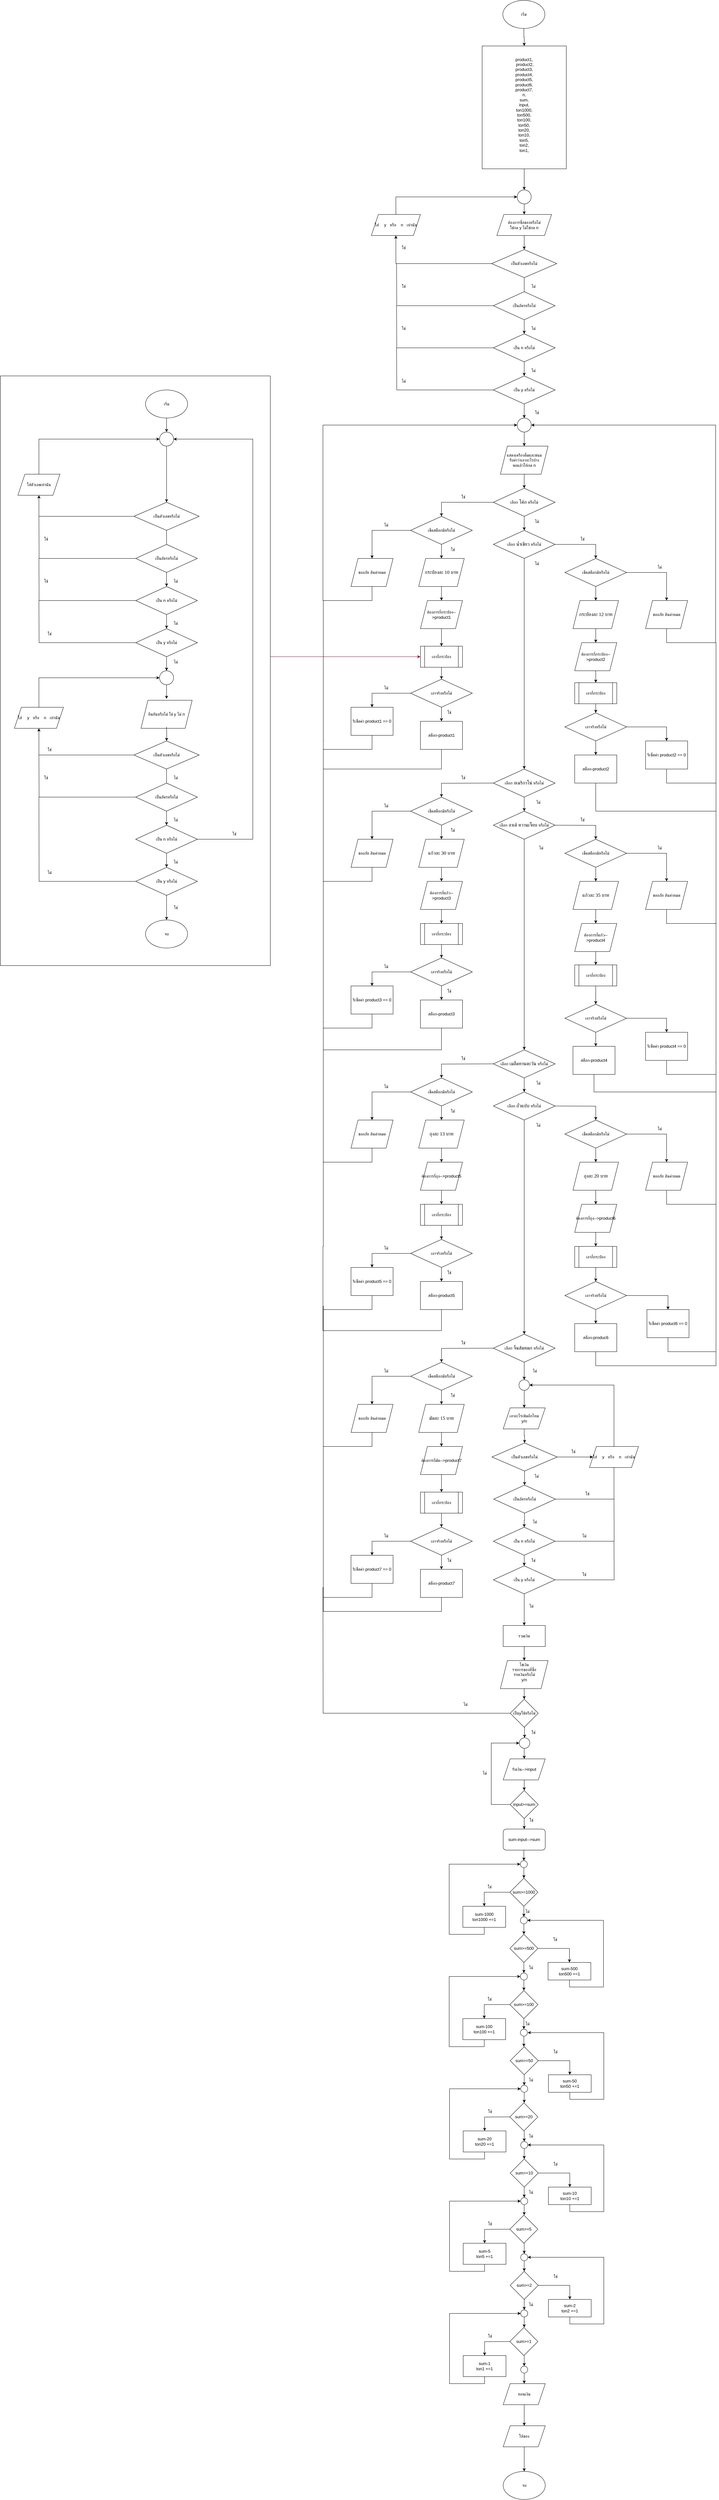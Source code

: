 <mxfile version="28.2.5">
  <diagram name="หน้า-1" id="CLBtMIFIBxnvZkPFygvn">
    <mxGraphModel grid="1" page="1" gridSize="10" guides="1" tooltips="1" connect="1" arrows="1" fold="1" pageScale="1" pageWidth="827" pageHeight="1169" math="0" shadow="0">
      <root>
        <mxCell id="0" />
        <mxCell id="1" parent="0" />
        <mxCell id="XwrhxFDK4XvmsTdnDpz_-209" style="edgeStyle=orthogonalEdgeStyle;rounded=0;orthogonalLoop=1;jettySize=auto;html=1;exitX=0.5;exitY=1;exitDx=0;exitDy=0;entryX=0.5;entryY=0;entryDx=0;entryDy=0;" edge="1" parent="1" source="sbQU1H8UQhDCIpusaOz1-1" target="XwrhxFDK4XvmsTdnDpz_-3">
          <mxGeometry relative="1" as="geometry" />
        </mxCell>
        <mxCell id="sbQU1H8UQhDCIpusaOz1-1" value="เริ่ม" style="ellipse;whiteSpace=wrap;html=1;" vertex="1" parent="1">
          <mxGeometry x="353" y="-390" width="120" height="80" as="geometry" />
        </mxCell>
        <mxCell id="sbQU1H8UQhDCIpusaOz1-9" style="edgeStyle=orthogonalEdgeStyle;rounded=0;orthogonalLoop=1;jettySize=auto;html=1;exitX=0.5;exitY=1;exitDx=0;exitDy=0;entryX=0.5;entryY=0;entryDx=0;entryDy=0;" edge="1" parent="1" source="sbQU1H8UQhDCIpusaOz1-3" target="sbQU1H8UQhDCIpusaOz1-4">
          <mxGeometry relative="1" as="geometry" />
        </mxCell>
        <mxCell id="sbQU1H8UQhDCIpusaOz1-3" value="ต้องการซื่อของหรือไม่&lt;div&gt;ใช่กด y ไม่ใช่กด n&lt;/div&gt;" style="shape=parallelogram;perimeter=parallelogramPerimeter;whiteSpace=wrap;html=1;fixedSize=1;" vertex="1" parent="1">
          <mxGeometry x="336" y="220" width="156" height="60" as="geometry" />
        </mxCell>
        <mxCell id="sbQU1H8UQhDCIpusaOz1-11" style="edgeStyle=orthogonalEdgeStyle;rounded=0;orthogonalLoop=1;jettySize=auto;html=1;exitX=0.5;exitY=1;exitDx=0;exitDy=0;" edge="1" parent="1" source="sbQU1H8UQhDCIpusaOz1-4">
          <mxGeometry relative="1" as="geometry">
            <mxPoint x="414" y="460" as="targetPoint" />
          </mxGeometry>
        </mxCell>
        <mxCell id="rW8Hmts0F58yrW5k5GSA-179" style="edgeStyle=orthogonalEdgeStyle;rounded=0;orthogonalLoop=1;jettySize=auto;html=1;exitX=0;exitY=0.5;exitDx=0;exitDy=0;entryX=0.5;entryY=1;entryDx=0;entryDy=0;" edge="1" parent="1" source="sbQU1H8UQhDCIpusaOz1-4" target="rW8Hmts0F58yrW5k5GSA-178">
          <mxGeometry relative="1" as="geometry" />
        </mxCell>
        <mxCell id="sbQU1H8UQhDCIpusaOz1-4" value="เป็นตัวเลขหรือไม่" style="rhombus;whiteSpace=wrap;html=1;" vertex="1" parent="1">
          <mxGeometry x="321" y="320" width="186" height="80" as="geometry" />
        </mxCell>
        <mxCell id="sbQU1H8UQhDCIpusaOz1-7" style="edgeStyle=orthogonalEdgeStyle;rounded=0;orthogonalLoop=1;jettySize=auto;html=1;exitX=0.5;exitY=1;exitDx=0;exitDy=0;entryX=0.5;entryY=0;entryDx=0;entryDy=0;" edge="1" parent="1" source="sbQU1H8UQhDCIpusaOz1-5" target="sbQU1H8UQhDCIpusaOz1-3">
          <mxGeometry relative="1" as="geometry" />
        </mxCell>
        <mxCell id="sbQU1H8UQhDCIpusaOz1-5" value="" style="ellipse;whiteSpace=wrap;html=1;aspect=fixed;" vertex="1" parent="1">
          <mxGeometry x="394" y="150" width="40" height="40" as="geometry" />
        </mxCell>
        <mxCell id="sbQU1H8UQhDCIpusaOz1-10" value="ใช่" style="text;html=1;align=center;verticalAlign=middle;resizable=0;points=[];autosize=1;strokeColor=none;fillColor=none;" vertex="1" parent="1">
          <mxGeometry x="50" y="300" width="40" height="30" as="geometry" />
        </mxCell>
        <mxCell id="sbQU1H8UQhDCIpusaOz1-14" style="edgeStyle=orthogonalEdgeStyle;rounded=0;orthogonalLoop=1;jettySize=auto;html=1;exitX=0.5;exitY=1;exitDx=0;exitDy=0;entryX=0.5;entryY=0;entryDx=0;entryDy=0;" edge="1" parent="1" source="sbQU1H8UQhDCIpusaOz1-12" target="sbQU1H8UQhDCIpusaOz1-13">
          <mxGeometry relative="1" as="geometry" />
        </mxCell>
        <mxCell id="sbQU1H8UQhDCIpusaOz1-15" style="edgeStyle=orthogonalEdgeStyle;rounded=0;orthogonalLoop=1;jettySize=auto;html=1;exitX=0;exitY=0.5;exitDx=0;exitDy=0;endArrow=none;endFill=0;" edge="1" parent="1" source="sbQU1H8UQhDCIpusaOz1-12">
          <mxGeometry relative="1" as="geometry">
            <mxPoint x="50" y="360" as="targetPoint" />
          </mxGeometry>
        </mxCell>
        <mxCell id="sbQU1H8UQhDCIpusaOz1-12" value="เป็นอัครหรือไม่" style="rhombus;whiteSpace=wrap;html=1;" vertex="1" parent="1">
          <mxGeometry x="326" y="440" width="176" height="80" as="geometry" />
        </mxCell>
        <mxCell id="sbQU1H8UQhDCIpusaOz1-17" style="edgeStyle=orthogonalEdgeStyle;rounded=0;orthogonalLoop=1;jettySize=auto;html=1;exitX=0;exitY=0.5;exitDx=0;exitDy=0;endArrow=none;endFill=0;" edge="1" parent="1" source="sbQU1H8UQhDCIpusaOz1-13">
          <mxGeometry relative="1" as="geometry">
            <mxPoint x="50" y="480" as="targetPoint" />
          </mxGeometry>
        </mxCell>
        <mxCell id="sbQU1H8UQhDCIpusaOz1-20" style="edgeStyle=orthogonalEdgeStyle;rounded=0;orthogonalLoop=1;jettySize=auto;html=1;exitX=0.5;exitY=1;exitDx=0;exitDy=0;entryX=0.5;entryY=0;entryDx=0;entryDy=0;" edge="1" parent="1" source="sbQU1H8UQhDCIpusaOz1-13" target="sbQU1H8UQhDCIpusaOz1-18">
          <mxGeometry relative="1" as="geometry" />
        </mxCell>
        <mxCell id="sbQU1H8UQhDCIpusaOz1-13" value="เป็น n หรือไม่" style="rhombus;whiteSpace=wrap;html=1;" vertex="1" parent="1">
          <mxGeometry x="326" y="560" width="176" height="80" as="geometry" />
        </mxCell>
        <mxCell id="sbQU1H8UQhDCIpusaOz1-16" value="ใช่" style="text;html=1;align=center;verticalAlign=middle;resizable=0;points=[];autosize=1;strokeColor=none;fillColor=none;" vertex="1" parent="1">
          <mxGeometry x="50" y="410" width="40" height="30" as="geometry" />
        </mxCell>
        <mxCell id="sbQU1H8UQhDCIpusaOz1-19" style="edgeStyle=orthogonalEdgeStyle;rounded=0;orthogonalLoop=1;jettySize=auto;html=1;exitX=0;exitY=0.5;exitDx=0;exitDy=0;endArrow=none;endFill=0;" edge="1" parent="1" source="sbQU1H8UQhDCIpusaOz1-18">
          <mxGeometry relative="1" as="geometry">
            <mxPoint x="50" y="600" as="targetPoint" />
          </mxGeometry>
        </mxCell>
        <mxCell id="sbQU1H8UQhDCIpusaOz1-66" style="edgeStyle=orthogonalEdgeStyle;rounded=0;orthogonalLoop=1;jettySize=auto;html=1;exitX=0.5;exitY=1;exitDx=0;exitDy=0;entryX=0.5;entryY=0;entryDx=0;entryDy=0;" edge="1" parent="1" source="sbQU1H8UQhDCIpusaOz1-18" target="sbQU1H8UQhDCIpusaOz1-65">
          <mxGeometry relative="1" as="geometry" />
        </mxCell>
        <mxCell id="sbQU1H8UQhDCIpusaOz1-18" value="เป็น y หรือไม่" style="rhombus;whiteSpace=wrap;html=1;" vertex="1" parent="1">
          <mxGeometry x="326" y="680" width="176" height="80" as="geometry" />
        </mxCell>
        <mxCell id="sbQU1H8UQhDCIpusaOz1-21" value="ใช่" style="text;html=1;align=center;verticalAlign=middle;resizable=0;points=[];autosize=1;strokeColor=none;fillColor=none;" vertex="1" parent="1">
          <mxGeometry x="50" y="530" width="40" height="30" as="geometry" />
        </mxCell>
        <mxCell id="sbQU1H8UQhDCIpusaOz1-22" value="ใช่" style="text;html=1;align=center;verticalAlign=middle;resizable=0;points=[];autosize=1;strokeColor=none;fillColor=none;" vertex="1" parent="1">
          <mxGeometry x="430" y="770" width="40" height="30" as="geometry" />
        </mxCell>
        <mxCell id="sbQU1H8UQhDCIpusaOz1-23" value="ไม่" style="text;html=1;align=center;verticalAlign=middle;resizable=0;points=[];autosize=1;strokeColor=none;fillColor=none;" vertex="1" parent="1">
          <mxGeometry x="420" y="410" width="40" height="30" as="geometry" />
        </mxCell>
        <mxCell id="sbQU1H8UQhDCIpusaOz1-24" value="ไม่" style="text;html=1;align=center;verticalAlign=middle;resizable=0;points=[];autosize=1;strokeColor=none;fillColor=none;" vertex="1" parent="1">
          <mxGeometry x="420" y="530" width="40" height="30" as="geometry" />
        </mxCell>
        <mxCell id="sbQU1H8UQhDCIpusaOz1-25" value="ไม่" style="text;html=1;align=center;verticalAlign=middle;resizable=0;points=[];autosize=1;strokeColor=none;fillColor=none;" vertex="1" parent="1">
          <mxGeometry x="420" y="650" width="40" height="30" as="geometry" />
        </mxCell>
        <mxCell id="sbQU1H8UQhDCIpusaOz1-26" value="ไม่" style="text;html=1;align=center;verticalAlign=middle;resizable=0;points=[];autosize=1;strokeColor=none;fillColor=none;" vertex="1" parent="1">
          <mxGeometry x="50" y="680" width="40" height="30" as="geometry" />
        </mxCell>
        <mxCell id="sbQU1H8UQhDCIpusaOz1-37" style="edgeStyle=orthogonalEdgeStyle;rounded=0;orthogonalLoop=1;jettySize=auto;html=1;exitX=0.5;exitY=1;exitDx=0;exitDy=0;entryX=0.5;entryY=0;entryDx=0;entryDy=0;" edge="1" parent="1" source="sbQU1H8UQhDCIpusaOz1-27" target="sbQU1H8UQhDCIpusaOz1-30">
          <mxGeometry relative="1" as="geometry" />
        </mxCell>
        <mxCell id="sbQU1H8UQhDCIpusaOz1-27" value="แสดงเครืองดื่มและขนม&lt;div&gt;รับค่าว่าเอาอะไรบ้าง&lt;/div&gt;&lt;div&gt;พอแล้วให้กด n&lt;/div&gt;" style="shape=parallelogram;perimeter=parallelogramPerimeter;whiteSpace=wrap;html=1;fixedSize=1;" vertex="1" parent="1">
          <mxGeometry x="346" y="880" width="136" height="80" as="geometry" />
        </mxCell>
        <mxCell id="sbQU1H8UQhDCIpusaOz1-38" style="edgeStyle=orthogonalEdgeStyle;rounded=0;orthogonalLoop=1;jettySize=auto;html=1;exitX=0.5;exitY=1;exitDx=0;exitDy=0;entryX=0.5;entryY=0;entryDx=0;entryDy=0;" edge="1" parent="1" source="sbQU1H8UQhDCIpusaOz1-30" target="sbQU1H8UQhDCIpusaOz1-31">
          <mxGeometry relative="1" as="geometry" />
        </mxCell>
        <mxCell id="sbQU1H8UQhDCIpusaOz1-57" style="edgeStyle=orthogonalEdgeStyle;rounded=0;orthogonalLoop=1;jettySize=auto;html=1;exitX=0;exitY=0.5;exitDx=0;exitDy=0;entryX=0.5;entryY=0;entryDx=0;entryDy=0;" edge="1" parent="1" source="sbQU1H8UQhDCIpusaOz1-30" target="sbQU1H8UQhDCIpusaOz1-56">
          <mxGeometry relative="1" as="geometry" />
        </mxCell>
        <mxCell id="sbQU1H8UQhDCIpusaOz1-30" value="เลือก&lt;span style=&quot;font-family: Sarabun; font-size: 14px; text-align: left; text-wrap-mode: nowrap;&quot;&gt;&amp;nbsp;โค้ก&lt;/span&gt;&amp;nbsp;หรือไม่" style="rhombus;whiteSpace=wrap;html=1;" vertex="1" parent="1">
          <mxGeometry x="326" y="1000" width="176" height="80" as="geometry" />
        </mxCell>
        <mxCell id="sbQU1H8UQhDCIpusaOz1-39" style="edgeStyle=orthogonalEdgeStyle;rounded=0;orthogonalLoop=1;jettySize=auto;html=1;exitX=0.5;exitY=1;exitDx=0;exitDy=0;entryX=0.5;entryY=0;entryDx=0;entryDy=0;" edge="1" parent="1" source="sbQU1H8UQhDCIpusaOz1-31" target="sbQU1H8UQhDCIpusaOz1-32">
          <mxGeometry relative="1" as="geometry" />
        </mxCell>
        <mxCell id="sbQU1H8UQhDCIpusaOz1-78" style="edgeStyle=orthogonalEdgeStyle;rounded=0;orthogonalLoop=1;jettySize=auto;html=1;exitX=1;exitY=0.5;exitDx=0;exitDy=0;entryX=0.5;entryY=0;entryDx=0;entryDy=0;" edge="1" parent="1" source="sbQU1H8UQhDCIpusaOz1-31" target="sbQU1H8UQhDCIpusaOz1-77">
          <mxGeometry relative="1" as="geometry" />
        </mxCell>
        <mxCell id="sbQU1H8UQhDCIpusaOz1-31" value="เลือก&lt;span style=&quot;font-family: Sarabun; font-size: 14px; text-align: left; text-wrap-mode: nowrap;&quot;&gt;&amp;nbsp;&lt;/span&gt;&lt;span style=&quot;font-family: Sarabun; font-size: 14px; text-align: left; text-wrap-mode: nowrap;&quot;&gt;น้ำเขียว&lt;/span&gt;&amp;nbsp;หรือไม่" style="rhombus;whiteSpace=wrap;html=1;" vertex="1" parent="1">
          <mxGeometry x="326" y="1120" width="176" height="80" as="geometry" />
        </mxCell>
        <mxCell id="sbQU1H8UQhDCIpusaOz1-40" style="edgeStyle=orthogonalEdgeStyle;rounded=0;orthogonalLoop=1;jettySize=auto;html=1;exitX=0.5;exitY=1;exitDx=0;exitDy=0;entryX=0.5;entryY=0;entryDx=0;entryDy=0;" edge="1" parent="1" source="sbQU1H8UQhDCIpusaOz1-32" target="sbQU1H8UQhDCIpusaOz1-33">
          <mxGeometry relative="1" as="geometry" />
        </mxCell>
        <mxCell id="sbQU1H8UQhDCIpusaOz1-32" value="เลือก&lt;span style=&quot;font-family: Sarabun; font-size: 14px; text-align: left; text-wrap-mode: nowrap;&quot;&gt;&amp;nbsp;&lt;/span&gt;&lt;span style=&quot;font-family: Sarabun; font-size: 14px; text-align: left; text-wrap-mode: nowrap;&quot;&gt;อเมริกาโน่&lt;/span&gt;&amp;nbsp;หรือไม่" style="rhombus;whiteSpace=wrap;html=1;" vertex="1" parent="1">
          <mxGeometry x="326" y="1800" width="176" height="80" as="geometry" />
        </mxCell>
        <mxCell id="sbQU1H8UQhDCIpusaOz1-41" style="edgeStyle=orthogonalEdgeStyle;rounded=0;orthogonalLoop=1;jettySize=auto;html=1;exitX=0.5;exitY=1;exitDx=0;exitDy=0;entryX=0.5;entryY=0;entryDx=0;entryDy=0;" edge="1" parent="1" source="sbQU1H8UQhDCIpusaOz1-33" target="sbQU1H8UQhDCIpusaOz1-34">
          <mxGeometry relative="1" as="geometry" />
        </mxCell>
        <mxCell id="sbQU1H8UQhDCIpusaOz1-33" value="เลือก&lt;span style=&quot;font-family: Sarabun; font-size: 14px; text-align: left; text-wrap-mode: nowrap;&quot;&gt;&amp;nbsp;&lt;/span&gt;&lt;span style=&quot;font-family: Sarabun; font-size: 14px; text-align: left; text-wrap-mode: nowrap;&quot;&gt;ลาเต้ หวานเจี๊ยบ&amp;nbsp;&lt;/span&gt;หรือไม่" style="rhombus;whiteSpace=wrap;html=1;" vertex="1" parent="1">
          <mxGeometry x="326" y="1920" width="176" height="80" as="geometry" />
        </mxCell>
        <mxCell id="sbQU1H8UQhDCIpusaOz1-42" style="edgeStyle=orthogonalEdgeStyle;rounded=0;orthogonalLoop=1;jettySize=auto;html=1;exitX=0.5;exitY=1;exitDx=0;exitDy=0;entryX=0.5;entryY=0;entryDx=0;entryDy=0;" edge="1" parent="1" source="sbQU1H8UQhDCIpusaOz1-34" target="sbQU1H8UQhDCIpusaOz1-35">
          <mxGeometry relative="1" as="geometry" />
        </mxCell>
        <mxCell id="sbQU1H8UQhDCIpusaOz1-34" value="เลือก&lt;span style=&quot;font-family: Sarabun; font-size: 14px; text-align: left; text-wrap-mode: nowrap;&quot;&gt;&amp;nbsp;เมล็ดทานตะวัน&lt;/span&gt;&lt;span style=&quot;font-family: Sarabun; font-size: 14px; text-align: left; text-wrap-mode: nowrap;&quot;&gt;&amp;nbsp;&lt;/span&gt;หรือไม่" style="rhombus;whiteSpace=wrap;html=1;" vertex="1" parent="1">
          <mxGeometry x="326" y="2600" width="176" height="80" as="geometry" />
        </mxCell>
        <mxCell id="sbQU1H8UQhDCIpusaOz1-43" style="edgeStyle=orthogonalEdgeStyle;rounded=0;orthogonalLoop=1;jettySize=auto;html=1;exitX=0.5;exitY=1;exitDx=0;exitDy=0;entryX=0.5;entryY=0;entryDx=0;entryDy=0;" edge="1" parent="1" source="sbQU1H8UQhDCIpusaOz1-35" target="sbQU1H8UQhDCIpusaOz1-36">
          <mxGeometry relative="1" as="geometry" />
        </mxCell>
        <mxCell id="sbQU1H8UQhDCIpusaOz1-35" value="เลือก&amp;nbsp;&lt;span style=&quot;font-family: Sarabun; font-size: 14px; text-align: left; text-wrap-mode: nowrap;&quot;&gt;ถั่วแปบ&lt;/span&gt;&lt;span style=&quot;font-family: Sarabun; font-size: 14px; text-align: left; text-wrap-mode: nowrap;&quot;&gt;&amp;nbsp;&lt;/span&gt;หรือไม่" style="rhombus;whiteSpace=wrap;html=1;" vertex="1" parent="1">
          <mxGeometry x="326" y="2720" width="176" height="80" as="geometry" />
        </mxCell>
        <mxCell id="XwrhxFDK4XvmsTdnDpz_-71" style="edgeStyle=orthogonalEdgeStyle;rounded=0;orthogonalLoop=1;jettySize=auto;html=1;exitX=0.5;exitY=1;exitDx=0;exitDy=0;entryX=0.5;entryY=0;entryDx=0;entryDy=0;" edge="1" parent="1" source="sbQU1H8UQhDCIpusaOz1-36" target="rW8Hmts0F58yrW5k5GSA-154">
          <mxGeometry relative="1" as="geometry" />
        </mxCell>
        <mxCell id="sbQU1H8UQhDCIpusaOz1-36" value="เลือก&amp;nbsp;&lt;span style=&quot;font-family: Sarabun; font-size: 14px; text-align: left; text-wrap-mode: nowrap;&quot;&gt;จิ้นส้มหมก&lt;/span&gt;&lt;span style=&quot;font-family: Sarabun; font-size: 14px; text-align: left; text-wrap-mode: nowrap;&quot;&gt;&amp;nbsp;&lt;/span&gt;หรือไม่" style="rhombus;whiteSpace=wrap;html=1;" vertex="1" parent="1">
          <mxGeometry x="326" y="3410" width="176" height="80" as="geometry" />
        </mxCell>
        <mxCell id="sbQU1H8UQhDCIpusaOz1-44" value="ไม่" style="text;html=1;align=center;verticalAlign=middle;resizable=0;points=[];autosize=1;strokeColor=none;fillColor=none;" vertex="1" parent="1">
          <mxGeometry x="430" y="1080" width="40" height="30" as="geometry" />
        </mxCell>
        <mxCell id="sbQU1H8UQhDCIpusaOz1-45" value="ไม่" style="text;html=1;align=center;verticalAlign=middle;resizable=0;points=[];autosize=1;strokeColor=none;fillColor=none;" vertex="1" parent="1">
          <mxGeometry x="430" y="1200" width="40" height="30" as="geometry" />
        </mxCell>
        <mxCell id="sbQU1H8UQhDCIpusaOz1-46" value="ไม่" style="text;html=1;align=center;verticalAlign=middle;resizable=0;points=[];autosize=1;strokeColor=none;fillColor=none;" vertex="1" parent="1">
          <mxGeometry x="434" y="1880" width="40" height="30" as="geometry" />
        </mxCell>
        <mxCell id="sbQU1H8UQhDCIpusaOz1-47" value="ไม่" style="text;html=1;align=center;verticalAlign=middle;resizable=0;points=[];autosize=1;strokeColor=none;fillColor=none;" vertex="1" parent="1">
          <mxGeometry x="434" y="2680" width="40" height="30" as="geometry" />
        </mxCell>
        <mxCell id="sbQU1H8UQhDCIpusaOz1-48" value="ไม่" style="text;html=1;align=center;verticalAlign=middle;resizable=0;points=[];autosize=1;strokeColor=none;fillColor=none;" vertex="1" parent="1">
          <mxGeometry x="434" y="2800" width="40" height="30" as="geometry" />
        </mxCell>
        <mxCell id="sbQU1H8UQhDCIpusaOz1-49" value="ไม่" style="text;html=1;align=center;verticalAlign=middle;resizable=0;points=[];autosize=1;strokeColor=none;fillColor=none;" vertex="1" parent="1">
          <mxGeometry x="442" y="2010" width="40" height="30" as="geometry" />
        </mxCell>
        <mxCell id="rW8Hmts0F58yrW5k5GSA-72" style="edgeStyle=orthogonalEdgeStyle;rounded=0;orthogonalLoop=1;jettySize=auto;html=1;exitX=0.5;exitY=1;exitDx=0;exitDy=0;entryX=0.5;entryY=0;entryDx=0;entryDy=0;" edge="1" parent="1" source="sbQU1H8UQhDCIpusaOz1-52" target="rW8Hmts0F58yrW5k5GSA-71">
          <mxGeometry relative="1" as="geometry" />
        </mxCell>
        <mxCell id="sbQU1H8UQhDCIpusaOz1-52" value="&lt;span style=&quot;font-family: Sarabun; font-size: 14px; text-align: left; text-wrap-mode: nowrap;&quot;&gt;กระป๋องละ 10 บาท&lt;/span&gt;" style="shape=parallelogram;perimeter=parallelogramPerimeter;whiteSpace=wrap;html=1;fixedSize=1;" vertex="1" parent="1">
          <mxGeometry x="113" y="1200" width="130" height="80" as="geometry" />
        </mxCell>
        <mxCell id="sbQU1H8UQhDCIpusaOz1-59" style="edgeStyle=orthogonalEdgeStyle;rounded=0;orthogonalLoop=1;jettySize=auto;html=1;exitX=0.5;exitY=1;exitDx=0;exitDy=0;entryX=0.5;entryY=0;entryDx=0;entryDy=0;" edge="1" parent="1" source="sbQU1H8UQhDCIpusaOz1-56" target="sbQU1H8UQhDCIpusaOz1-52">
          <mxGeometry relative="1" as="geometry" />
        </mxCell>
        <mxCell id="sbQU1H8UQhDCIpusaOz1-62" style="edgeStyle=orthogonalEdgeStyle;rounded=0;orthogonalLoop=1;jettySize=auto;html=1;exitX=0;exitY=0.5;exitDx=0;exitDy=0;entryX=0.5;entryY=0;entryDx=0;entryDy=0;" edge="1" parent="1" source="sbQU1H8UQhDCIpusaOz1-56" target="sbQU1H8UQhDCIpusaOz1-61">
          <mxGeometry relative="1" as="geometry" />
        </mxCell>
        <mxCell id="sbQU1H8UQhDCIpusaOz1-56" value="เช็คสต็อกมีหรือไม่" style="rhombus;whiteSpace=wrap;html=1;" vertex="1" parent="1">
          <mxGeometry x="90" y="1080" width="176" height="80" as="geometry" />
        </mxCell>
        <mxCell id="sbQU1H8UQhDCIpusaOz1-58" value="ใช่" style="text;html=1;align=center;verticalAlign=middle;resizable=0;points=[];autosize=1;strokeColor=none;fillColor=none;" vertex="1" parent="1">
          <mxGeometry x="220" y="1010" width="40" height="30" as="geometry" />
        </mxCell>
        <mxCell id="sbQU1H8UQhDCIpusaOz1-60" value="ใช่" style="text;html=1;align=center;verticalAlign=middle;resizable=0;points=[];autosize=1;strokeColor=none;fillColor=none;" vertex="1" parent="1">
          <mxGeometry x="190" y="1160" width="40" height="30" as="geometry" />
        </mxCell>
        <mxCell id="sbQU1H8UQhDCIpusaOz1-68" style="edgeStyle=orthogonalEdgeStyle;rounded=0;orthogonalLoop=1;jettySize=auto;html=1;exitX=0.5;exitY=1;exitDx=0;exitDy=0;entryX=0;entryY=0.5;entryDx=0;entryDy=0;" edge="1" parent="1" source="sbQU1H8UQhDCIpusaOz1-61" target="sbQU1H8UQhDCIpusaOz1-65">
          <mxGeometry relative="1" as="geometry">
            <Array as="points">
              <mxPoint x="-20" y="1320" />
              <mxPoint x="-160" y="1320" />
              <mxPoint x="-160" y="820" />
            </Array>
          </mxGeometry>
        </mxCell>
        <mxCell id="sbQU1H8UQhDCIpusaOz1-61" value="ขออภัย สินค่าหมด" style="shape=parallelogram;perimeter=parallelogramPerimeter;whiteSpace=wrap;html=1;fixedSize=1;" vertex="1" parent="1">
          <mxGeometry x="-80" y="1200" width="120" height="80" as="geometry" />
        </mxCell>
        <mxCell id="sbQU1H8UQhDCIpusaOz1-63" value="ไม่" style="text;html=1;align=center;verticalAlign=middle;resizable=0;points=[];autosize=1;strokeColor=none;fillColor=none;" vertex="1" parent="1">
          <mxGeometry y="1090" width="40" height="30" as="geometry" />
        </mxCell>
        <mxCell id="sbQU1H8UQhDCIpusaOz1-67" style="edgeStyle=orthogonalEdgeStyle;rounded=0;orthogonalLoop=1;jettySize=auto;html=1;exitX=0.5;exitY=1;exitDx=0;exitDy=0;entryX=0.5;entryY=0;entryDx=0;entryDy=0;" edge="1" parent="1" source="sbQU1H8UQhDCIpusaOz1-65" target="sbQU1H8UQhDCIpusaOz1-27">
          <mxGeometry relative="1" as="geometry" />
        </mxCell>
        <mxCell id="sbQU1H8UQhDCIpusaOz1-65" value="" style="ellipse;whiteSpace=wrap;html=1;aspect=fixed;" vertex="1" parent="1">
          <mxGeometry x="394" y="800" width="40" height="40" as="geometry" />
        </mxCell>
        <mxCell id="sbQU1H8UQhDCIpusaOz1-76" style="edgeStyle=orthogonalEdgeStyle;rounded=0;orthogonalLoop=1;jettySize=auto;html=1;exitX=0.5;exitY=1;exitDx=0;exitDy=0;endArrow=none;endFill=0;" edge="1" parent="1" source="sbQU1H8UQhDCIpusaOz1-73">
          <mxGeometry relative="1" as="geometry">
            <mxPoint x="-160" y="1320" as="targetPoint" />
            <Array as="points">
              <mxPoint x="178" y="1800" />
              <mxPoint x="-159" y="1800" />
              <mxPoint x="-159" y="1320" />
            </Array>
          </mxGeometry>
        </mxCell>
        <mxCell id="sbQU1H8UQhDCIpusaOz1-73" value="สต็อก-product1" style="rounded=0;whiteSpace=wrap;html=1;" vertex="1" parent="1">
          <mxGeometry x="118" y="1664" width="120" height="80" as="geometry" />
        </mxCell>
        <mxCell id="sbQU1H8UQhDCIpusaOz1-85" style="edgeStyle=orthogonalEdgeStyle;rounded=0;orthogonalLoop=1;jettySize=auto;html=1;exitX=0.5;exitY=1;exitDx=0;exitDy=0;entryX=0.5;entryY=0;entryDx=0;entryDy=0;" edge="1" parent="1" source="sbQU1H8UQhDCIpusaOz1-77" target="sbQU1H8UQhDCIpusaOz1-81">
          <mxGeometry relative="1" as="geometry" />
        </mxCell>
        <mxCell id="sbQU1H8UQhDCIpusaOz1-87" style="edgeStyle=orthogonalEdgeStyle;rounded=0;orthogonalLoop=1;jettySize=auto;html=1;exitX=1;exitY=0.5;exitDx=0;exitDy=0;entryX=0.5;entryY=0;entryDx=0;entryDy=0;" edge="1" parent="1" source="sbQU1H8UQhDCIpusaOz1-77" target="sbQU1H8UQhDCIpusaOz1-86">
          <mxGeometry relative="1" as="geometry" />
        </mxCell>
        <mxCell id="sbQU1H8UQhDCIpusaOz1-77" value="เช็คสต็อกมีหรือไม่" style="rhombus;whiteSpace=wrap;html=1;" vertex="1" parent="1">
          <mxGeometry x="530" y="1200" width="176" height="80" as="geometry" />
        </mxCell>
        <mxCell id="sbQU1H8UQhDCIpusaOz1-79" value="ใช่" style="text;html=1;align=center;verticalAlign=middle;resizable=0;points=[];autosize=1;strokeColor=none;fillColor=none;" vertex="1" parent="1">
          <mxGeometry x="560" y="1130" width="40" height="30" as="geometry" />
        </mxCell>
        <mxCell id="sbQU1H8UQhDCIpusaOz1-80" style="edgeStyle=orthogonalEdgeStyle;rounded=0;orthogonalLoop=1;jettySize=auto;html=1;exitX=0.5;exitY=1;exitDx=0;exitDy=0;entryX=0.5;entryY=0;entryDx=0;entryDy=0;" edge="1" parent="1" source="sbQU1H8UQhDCIpusaOz1-81" target="sbQU1H8UQhDCIpusaOz1-83">
          <mxGeometry relative="1" as="geometry" />
        </mxCell>
        <mxCell id="sbQU1H8UQhDCIpusaOz1-81" value="&lt;span style=&quot;font-family: Sarabun; font-size: 14px; text-align: left; text-wrap-mode: nowrap;&quot;&gt;กระป๋องละ 12 บาท&lt;/span&gt;" style="shape=parallelogram;perimeter=parallelogramPerimeter;whiteSpace=wrap;html=1;fixedSize=1;" vertex="1" parent="1">
          <mxGeometry x="553" y="1320" width="130" height="80" as="geometry" />
        </mxCell>
        <mxCell id="rW8Hmts0F58yrW5k5GSA-78" style="edgeStyle=orthogonalEdgeStyle;rounded=0;orthogonalLoop=1;jettySize=auto;html=1;exitX=0.5;exitY=1;exitDx=0;exitDy=0;entryX=0.5;entryY=0;entryDx=0;entryDy=0;" edge="1" parent="1" source="sbQU1H8UQhDCIpusaOz1-83" target="rW8Hmts0F58yrW5k5GSA-76">
          <mxGeometry relative="1" as="geometry" />
        </mxCell>
        <mxCell id="sbQU1H8UQhDCIpusaOz1-83" value="ต้องการกี่กระป๋อง--&amp;gt;product2" style="shape=parallelogram;perimeter=parallelogramPerimeter;whiteSpace=wrap;html=1;fixedSize=1;" vertex="1" parent="1">
          <mxGeometry x="558" y="1440" width="120" height="80" as="geometry" />
        </mxCell>
        <mxCell id="sbQU1H8UQhDCIpusaOz1-90" style="edgeStyle=orthogonalEdgeStyle;rounded=0;orthogonalLoop=1;jettySize=auto;html=1;exitX=0.5;exitY=1;exitDx=0;exitDy=0;endArrow=none;endFill=0;" edge="1" parent="1" source="sbQU1H8UQhDCIpusaOz1-84">
          <mxGeometry relative="1" as="geometry">
            <mxPoint x="960" y="1440" as="targetPoint" />
            <Array as="points">
              <mxPoint x="618" y="1920" />
              <mxPoint x="961" y="1920" />
            </Array>
          </mxGeometry>
        </mxCell>
        <mxCell id="sbQU1H8UQhDCIpusaOz1-84" value="สต็อก-product2" style="rounded=0;whiteSpace=wrap;html=1;" vertex="1" parent="1">
          <mxGeometry x="558" y="1760" width="120" height="80" as="geometry" />
        </mxCell>
        <mxCell id="sbQU1H8UQhDCIpusaOz1-89" style="edgeStyle=orthogonalEdgeStyle;rounded=0;orthogonalLoop=1;jettySize=auto;html=1;exitX=0.5;exitY=1;exitDx=0;exitDy=0;entryX=1;entryY=0.5;entryDx=0;entryDy=0;" edge="1" parent="1" source="sbQU1H8UQhDCIpusaOz1-86" target="sbQU1H8UQhDCIpusaOz1-65">
          <mxGeometry relative="1" as="geometry">
            <mxPoint x="940.0" y="980" as="targetPoint" />
            <Array as="points">
              <mxPoint x="820" y="1440" />
              <mxPoint x="960" y="1440" />
              <mxPoint x="960" y="820" />
            </Array>
          </mxGeometry>
        </mxCell>
        <mxCell id="sbQU1H8UQhDCIpusaOz1-86" value="ขออภัย สินค่าหมด" style="shape=parallelogram;perimeter=parallelogramPerimeter;whiteSpace=wrap;html=1;fixedSize=1;" vertex="1" parent="1">
          <mxGeometry x="760" y="1320" width="120" height="80" as="geometry" />
        </mxCell>
        <mxCell id="sbQU1H8UQhDCIpusaOz1-91" style="edgeStyle=orthogonalEdgeStyle;rounded=0;orthogonalLoop=1;jettySize=auto;html=1;exitX=0;exitY=0.5;exitDx=0;exitDy=0;entryX=0.5;entryY=0;entryDx=0;entryDy=0;" edge="1" parent="1" target="sbQU1H8UQhDCIpusaOz1-96">
          <mxGeometry relative="1" as="geometry">
            <mxPoint x="326" y="1840" as="sourcePoint" />
          </mxGeometry>
        </mxCell>
        <mxCell id="sbQU1H8UQhDCIpusaOz1-92" style="edgeStyle=orthogonalEdgeStyle;rounded=0;orthogonalLoop=1;jettySize=auto;html=1;exitX=0.5;exitY=1;exitDx=0;exitDy=0;entryX=0.5;entryY=0;entryDx=0;entryDy=0;" edge="1" parent="1" source="sbQU1H8UQhDCIpusaOz1-93" target="sbQU1H8UQhDCIpusaOz1-102">
          <mxGeometry relative="1" as="geometry" />
        </mxCell>
        <mxCell id="sbQU1H8UQhDCIpusaOz1-93" value="&lt;span style=&quot;font-family: Sarabun; font-size: 14px; text-align: left; text-wrap-mode: nowrap;&quot;&gt;แก้วละ 30 บาท&lt;/span&gt;" style="shape=parallelogram;perimeter=parallelogramPerimeter;whiteSpace=wrap;html=1;fixedSize=1;" vertex="1" parent="1">
          <mxGeometry x="113" y="2000" width="130" height="80" as="geometry" />
        </mxCell>
        <mxCell id="sbQU1H8UQhDCIpusaOz1-94" style="edgeStyle=orthogonalEdgeStyle;rounded=0;orthogonalLoop=1;jettySize=auto;html=1;exitX=0.5;exitY=1;exitDx=0;exitDy=0;entryX=0.5;entryY=0;entryDx=0;entryDy=0;" edge="1" parent="1" source="sbQU1H8UQhDCIpusaOz1-96" target="sbQU1H8UQhDCIpusaOz1-93">
          <mxGeometry relative="1" as="geometry" />
        </mxCell>
        <mxCell id="sbQU1H8UQhDCIpusaOz1-95" style="edgeStyle=orthogonalEdgeStyle;rounded=0;orthogonalLoop=1;jettySize=auto;html=1;exitX=0;exitY=0.5;exitDx=0;exitDy=0;entryX=0.5;entryY=0;entryDx=0;entryDy=0;" edge="1" parent="1" source="sbQU1H8UQhDCIpusaOz1-96" target="sbQU1H8UQhDCIpusaOz1-99">
          <mxGeometry relative="1" as="geometry" />
        </mxCell>
        <mxCell id="sbQU1H8UQhDCIpusaOz1-96" value="เช็คสต็อกมีหรือไม่" style="rhombus;whiteSpace=wrap;html=1;" vertex="1" parent="1">
          <mxGeometry x="90" y="1880" width="176" height="80" as="geometry" />
        </mxCell>
        <mxCell id="sbQU1H8UQhDCIpusaOz1-97" value="ใช่" style="text;html=1;align=center;verticalAlign=middle;resizable=0;points=[];autosize=1;strokeColor=none;fillColor=none;" vertex="1" parent="1">
          <mxGeometry x="220" y="1810" width="40" height="30" as="geometry" />
        </mxCell>
        <mxCell id="sbQU1H8UQhDCIpusaOz1-98" value="ใช่" style="text;html=1;align=center;verticalAlign=middle;resizable=0;points=[];autosize=1;strokeColor=none;fillColor=none;" vertex="1" parent="1">
          <mxGeometry x="190" y="1960" width="40" height="30" as="geometry" />
        </mxCell>
        <mxCell id="sbQU1H8UQhDCIpusaOz1-105" style="edgeStyle=orthogonalEdgeStyle;rounded=0;orthogonalLoop=1;jettySize=auto;html=1;exitX=0.5;exitY=1;exitDx=0;exitDy=0;endArrow=none;endFill=0;" edge="1" parent="1" source="sbQU1H8UQhDCIpusaOz1-99">
          <mxGeometry relative="1" as="geometry">
            <mxPoint x="-160" y="1720" as="targetPoint" />
            <Array as="points">
              <mxPoint x="-20" y="2120" />
              <mxPoint x="-159" y="2120" />
              <mxPoint x="-159" y="1720" />
            </Array>
          </mxGeometry>
        </mxCell>
        <mxCell id="sbQU1H8UQhDCIpusaOz1-99" value="ขออภัย สินค่าหมด" style="shape=parallelogram;perimeter=parallelogramPerimeter;whiteSpace=wrap;html=1;fixedSize=1;" vertex="1" parent="1">
          <mxGeometry x="-80" y="2000" width="120" height="80" as="geometry" />
        </mxCell>
        <mxCell id="sbQU1H8UQhDCIpusaOz1-100" value="ไม่" style="text;html=1;align=center;verticalAlign=middle;resizable=0;points=[];autosize=1;strokeColor=none;fillColor=none;" vertex="1" parent="1">
          <mxGeometry y="1890" width="40" height="30" as="geometry" />
        </mxCell>
        <mxCell id="rW8Hmts0F58yrW5k5GSA-80" style="edgeStyle=orthogonalEdgeStyle;rounded=0;orthogonalLoop=1;jettySize=auto;html=1;exitX=0.5;exitY=1;exitDx=0;exitDy=0;entryX=0.5;entryY=0;entryDx=0;entryDy=0;" edge="1" parent="1" source="sbQU1H8UQhDCIpusaOz1-102" target="rW8Hmts0F58yrW5k5GSA-79">
          <mxGeometry relative="1" as="geometry" />
        </mxCell>
        <mxCell id="sbQU1H8UQhDCIpusaOz1-102" value="ต้องการกี่แก้ว--&amp;gt;product3" style="shape=parallelogram;perimeter=parallelogramPerimeter;whiteSpace=wrap;html=1;fixedSize=1;" vertex="1" parent="1">
          <mxGeometry x="118" y="2120" width="120" height="80" as="geometry" />
        </mxCell>
        <mxCell id="sbQU1H8UQhDCIpusaOz1-106" style="edgeStyle=orthogonalEdgeStyle;rounded=0;orthogonalLoop=1;jettySize=auto;html=1;exitX=0.5;exitY=1;exitDx=0;exitDy=0;endArrow=none;endFill=0;" edge="1" parent="1" source="sbQU1H8UQhDCIpusaOz1-104">
          <mxGeometry relative="1" as="geometry">
            <mxPoint x="-160" y="2120" as="targetPoint" />
            <Array as="points">
              <mxPoint x="178" y="2600" />
              <mxPoint x="-159" y="2600" />
              <mxPoint x="-159" y="2120" />
            </Array>
          </mxGeometry>
        </mxCell>
        <mxCell id="sbQU1H8UQhDCIpusaOz1-104" value="สต็อก-product3" style="rounded=0;whiteSpace=wrap;html=1;" vertex="1" parent="1">
          <mxGeometry x="118" y="2458" width="120" height="80" as="geometry" />
        </mxCell>
        <mxCell id="sbQU1H8UQhDCIpusaOz1-107" style="edgeStyle=orthogonalEdgeStyle;rounded=0;orthogonalLoop=1;jettySize=auto;html=1;exitX=1;exitY=0.5;exitDx=0;exitDy=0;entryX=0.5;entryY=0;entryDx=0;entryDy=0;" edge="1" parent="1" target="sbQU1H8UQhDCIpusaOz1-110">
          <mxGeometry relative="1" as="geometry">
            <mxPoint x="502" y="1960" as="sourcePoint" />
          </mxGeometry>
        </mxCell>
        <mxCell id="sbQU1H8UQhDCIpusaOz1-108" style="edgeStyle=orthogonalEdgeStyle;rounded=0;orthogonalLoop=1;jettySize=auto;html=1;exitX=0.5;exitY=1;exitDx=0;exitDy=0;entryX=0.5;entryY=0;entryDx=0;entryDy=0;" edge="1" parent="1" source="sbQU1H8UQhDCIpusaOz1-110" target="sbQU1H8UQhDCIpusaOz1-113">
          <mxGeometry relative="1" as="geometry" />
        </mxCell>
        <mxCell id="sbQU1H8UQhDCIpusaOz1-109" style="edgeStyle=orthogonalEdgeStyle;rounded=0;orthogonalLoop=1;jettySize=auto;html=1;exitX=1;exitY=0.5;exitDx=0;exitDy=0;entryX=0.5;entryY=0;entryDx=0;entryDy=0;" edge="1" parent="1" source="sbQU1H8UQhDCIpusaOz1-110" target="sbQU1H8UQhDCIpusaOz1-118">
          <mxGeometry relative="1" as="geometry" />
        </mxCell>
        <mxCell id="sbQU1H8UQhDCIpusaOz1-110" value="เช็คสต็อกมีหรือไม่" style="rhombus;whiteSpace=wrap;html=1;" vertex="1" parent="1">
          <mxGeometry x="530" y="2000" width="176" height="80" as="geometry" />
        </mxCell>
        <mxCell id="sbQU1H8UQhDCIpusaOz1-111" value="ใช่" style="text;html=1;align=center;verticalAlign=middle;resizable=0;points=[];autosize=1;strokeColor=none;fillColor=none;" vertex="1" parent="1">
          <mxGeometry x="560" y="1930" width="40" height="30" as="geometry" />
        </mxCell>
        <mxCell id="sbQU1H8UQhDCIpusaOz1-112" style="edgeStyle=orthogonalEdgeStyle;rounded=0;orthogonalLoop=1;jettySize=auto;html=1;exitX=0.5;exitY=1;exitDx=0;exitDy=0;entryX=0.5;entryY=0;entryDx=0;entryDy=0;" edge="1" parent="1" source="sbQU1H8UQhDCIpusaOz1-113" target="sbQU1H8UQhDCIpusaOz1-115">
          <mxGeometry relative="1" as="geometry" />
        </mxCell>
        <mxCell id="sbQU1H8UQhDCIpusaOz1-113" value="&lt;span style=&quot;font-family: Sarabun; font-size: 14px; text-align: left; text-wrap-mode: nowrap;&quot;&gt;แก้วละ 35 บาท&lt;/span&gt;" style="shape=parallelogram;perimeter=parallelogramPerimeter;whiteSpace=wrap;html=1;fixedSize=1;" vertex="1" parent="1">
          <mxGeometry x="553" y="2120" width="130" height="80" as="geometry" />
        </mxCell>
        <mxCell id="rW8Hmts0F58yrW5k5GSA-84" style="edgeStyle=orthogonalEdgeStyle;rounded=0;orthogonalLoop=1;jettySize=auto;html=1;exitX=0.5;exitY=1;exitDx=0;exitDy=0;entryX=0.5;entryY=0;entryDx=0;entryDy=0;" edge="1" parent="1" source="sbQU1H8UQhDCIpusaOz1-115" target="rW8Hmts0F58yrW5k5GSA-83">
          <mxGeometry relative="1" as="geometry" />
        </mxCell>
        <mxCell id="sbQU1H8UQhDCIpusaOz1-115" value="ต้องการกี่แก้ว--&amp;gt;product4" style="shape=parallelogram;perimeter=parallelogramPerimeter;whiteSpace=wrap;html=1;fixedSize=1;" vertex="1" parent="1">
          <mxGeometry x="558" y="2240" width="120" height="80" as="geometry" />
        </mxCell>
        <mxCell id="rW8Hmts0F58yrW5k5GSA-82" style="edgeStyle=orthogonalEdgeStyle;rounded=0;orthogonalLoop=1;jettySize=auto;html=1;exitX=0.5;exitY=1;exitDx=0;exitDy=0;endArrow=none;endFill=0;" edge="1" parent="1" source="sbQU1H8UQhDCIpusaOz1-117">
          <mxGeometry relative="1" as="geometry">
            <mxPoint x="960" y="2239.2" as="targetPoint" />
            <Array as="points">
              <mxPoint x="613" y="2720" />
              <mxPoint x="961" y="2720" />
            </Array>
          </mxGeometry>
        </mxCell>
        <mxCell id="sbQU1H8UQhDCIpusaOz1-117" value="สต็อก-product4" style="rounded=0;whiteSpace=wrap;html=1;" vertex="1" parent="1">
          <mxGeometry x="553" y="2590" width="120" height="80" as="geometry" />
        </mxCell>
        <mxCell id="sbQU1H8UQhDCIpusaOz1-119" style="edgeStyle=orthogonalEdgeStyle;rounded=0;orthogonalLoop=1;jettySize=auto;html=1;exitX=0.5;exitY=1;exitDx=0;exitDy=0;endArrow=none;endFill=0;" edge="1" parent="1" source="sbQU1H8UQhDCIpusaOz1-118">
          <mxGeometry relative="1" as="geometry">
            <mxPoint x="960.0" y="1840" as="targetPoint" />
            <Array as="points">
              <mxPoint x="820" y="2240" />
              <mxPoint x="961" y="2240" />
              <mxPoint x="961" y="1840" />
            </Array>
          </mxGeometry>
        </mxCell>
        <mxCell id="sbQU1H8UQhDCIpusaOz1-118" value="ขออภัย สินค่าหมด" style="shape=parallelogram;perimeter=parallelogramPerimeter;whiteSpace=wrap;html=1;fixedSize=1;" vertex="1" parent="1">
          <mxGeometry x="760" y="2120" width="120" height="80" as="geometry" />
        </mxCell>
        <mxCell id="sbQU1H8UQhDCIpusaOz1-120" value="ไม่" style="text;html=1;align=center;verticalAlign=middle;resizable=0;points=[];autosize=1;strokeColor=none;fillColor=none;" vertex="1" parent="1">
          <mxGeometry x="780" y="2010" width="40" height="30" as="geometry" />
        </mxCell>
        <mxCell id="sbQU1H8UQhDCIpusaOz1-121" value="ไม่" style="text;html=1;align=center;verticalAlign=middle;resizable=0;points=[];autosize=1;strokeColor=none;fillColor=none;" vertex="1" parent="1">
          <mxGeometry x="780" y="1210" width="40" height="30" as="geometry" />
        </mxCell>
        <mxCell id="sbQU1H8UQhDCIpusaOz1-122" style="edgeStyle=orthogonalEdgeStyle;rounded=0;orthogonalLoop=1;jettySize=auto;html=1;exitX=0;exitY=0.5;exitDx=0;exitDy=0;entryX=0.5;entryY=0;entryDx=0;entryDy=0;" edge="1" parent="1" target="sbQU1H8UQhDCIpusaOz1-127">
          <mxGeometry relative="1" as="geometry">
            <mxPoint x="326" y="2640" as="sourcePoint" />
          </mxGeometry>
        </mxCell>
        <mxCell id="sbQU1H8UQhDCIpusaOz1-123" style="edgeStyle=orthogonalEdgeStyle;rounded=0;orthogonalLoop=1;jettySize=auto;html=1;exitX=0.5;exitY=1;exitDx=0;exitDy=0;entryX=0.5;entryY=0;entryDx=0;entryDy=0;" edge="1" parent="1" source="sbQU1H8UQhDCIpusaOz1-124" target="sbQU1H8UQhDCIpusaOz1-134">
          <mxGeometry relative="1" as="geometry" />
        </mxCell>
        <mxCell id="sbQU1H8UQhDCIpusaOz1-124" value="&lt;span style=&quot;font-family: Sarabun; font-size: 14px; text-align: left; text-wrap-mode: nowrap;&quot;&gt;ถุงละ 13 บาท&lt;/span&gt;" style="shape=parallelogram;perimeter=parallelogramPerimeter;whiteSpace=wrap;html=1;fixedSize=1;" vertex="1" parent="1">
          <mxGeometry x="113" y="2800" width="130" height="80" as="geometry" />
        </mxCell>
        <mxCell id="sbQU1H8UQhDCIpusaOz1-125" style="edgeStyle=orthogonalEdgeStyle;rounded=0;orthogonalLoop=1;jettySize=auto;html=1;exitX=0.5;exitY=1;exitDx=0;exitDy=0;entryX=0.5;entryY=0;entryDx=0;entryDy=0;" edge="1" parent="1" source="sbQU1H8UQhDCIpusaOz1-127" target="sbQU1H8UQhDCIpusaOz1-124">
          <mxGeometry relative="1" as="geometry" />
        </mxCell>
        <mxCell id="sbQU1H8UQhDCIpusaOz1-126" style="edgeStyle=orthogonalEdgeStyle;rounded=0;orthogonalLoop=1;jettySize=auto;html=1;exitX=0;exitY=0.5;exitDx=0;exitDy=0;entryX=0.5;entryY=0;entryDx=0;entryDy=0;" edge="1" parent="1" source="sbQU1H8UQhDCIpusaOz1-127" target="sbQU1H8UQhDCIpusaOz1-131">
          <mxGeometry relative="1" as="geometry" />
        </mxCell>
        <mxCell id="sbQU1H8UQhDCIpusaOz1-127" value="เช็คสต็อกมีหรือไม่" style="rhombus;whiteSpace=wrap;html=1;" vertex="1" parent="1">
          <mxGeometry x="90" y="2680" width="176" height="80" as="geometry" />
        </mxCell>
        <mxCell id="sbQU1H8UQhDCIpusaOz1-128" value="ใช่" style="text;html=1;align=center;verticalAlign=middle;resizable=0;points=[];autosize=1;strokeColor=none;fillColor=none;" vertex="1" parent="1">
          <mxGeometry x="220" y="2610" width="40" height="30" as="geometry" />
        </mxCell>
        <mxCell id="sbQU1H8UQhDCIpusaOz1-129" value="ใช่" style="text;html=1;align=center;verticalAlign=middle;resizable=0;points=[];autosize=1;strokeColor=none;fillColor=none;" vertex="1" parent="1">
          <mxGeometry x="190" y="2760" width="40" height="30" as="geometry" />
        </mxCell>
        <mxCell id="sbQU1H8UQhDCIpusaOz1-130" style="edgeStyle=orthogonalEdgeStyle;rounded=0;orthogonalLoop=1;jettySize=auto;html=1;exitX=0.5;exitY=1;exitDx=0;exitDy=0;endArrow=none;endFill=0;" edge="1" parent="1" source="sbQU1H8UQhDCIpusaOz1-131">
          <mxGeometry relative="1" as="geometry">
            <mxPoint x="-160" y="2520" as="targetPoint" />
            <Array as="points">
              <mxPoint x="-20" y="2920" />
              <mxPoint x="-159" y="2920" />
              <mxPoint x="-159" y="2520" />
            </Array>
          </mxGeometry>
        </mxCell>
        <mxCell id="sbQU1H8UQhDCIpusaOz1-131" value="ขออภัย สินค่าหมด" style="shape=parallelogram;perimeter=parallelogramPerimeter;whiteSpace=wrap;html=1;fixedSize=1;" vertex="1" parent="1">
          <mxGeometry x="-80" y="2800" width="120" height="80" as="geometry" />
        </mxCell>
        <mxCell id="sbQU1H8UQhDCIpusaOz1-132" value="ไม่" style="text;html=1;align=center;verticalAlign=middle;resizable=0;points=[];autosize=1;strokeColor=none;fillColor=none;" vertex="1" parent="1">
          <mxGeometry y="2690" width="40" height="30" as="geometry" />
        </mxCell>
        <mxCell id="rW8Hmts0F58yrW5k5GSA-88" style="edgeStyle=orthogonalEdgeStyle;rounded=0;orthogonalLoop=1;jettySize=auto;html=1;exitX=0.5;exitY=1;exitDx=0;exitDy=0;" edge="1" parent="1" source="sbQU1H8UQhDCIpusaOz1-134" target="rW8Hmts0F58yrW5k5GSA-86">
          <mxGeometry relative="1" as="geometry" />
        </mxCell>
        <mxCell id="sbQU1H8UQhDCIpusaOz1-134" value="ต้องการกี่ถุง--&amp;gt;product5" style="shape=parallelogram;perimeter=parallelogramPerimeter;whiteSpace=wrap;html=1;fixedSize=1;" vertex="1" parent="1">
          <mxGeometry x="118" y="2920" width="120" height="80" as="geometry" />
        </mxCell>
        <mxCell id="sbQU1H8UQhDCIpusaOz1-135" style="edgeStyle=orthogonalEdgeStyle;rounded=0;orthogonalLoop=1;jettySize=auto;html=1;exitX=0.5;exitY=1;exitDx=0;exitDy=0;endArrow=none;endFill=0;" edge="1" parent="1" source="sbQU1H8UQhDCIpusaOz1-136">
          <mxGeometry relative="1" as="geometry">
            <mxPoint x="-160" y="2920" as="targetPoint" />
            <Array as="points">
              <mxPoint x="178" y="3400" />
              <mxPoint x="-160" y="3400" />
              <mxPoint x="-160" y="3160" />
              <mxPoint x="-159" y="2920" />
            </Array>
          </mxGeometry>
        </mxCell>
        <mxCell id="sbQU1H8UQhDCIpusaOz1-136" value="สต็อก-product5" style="rounded=0;whiteSpace=wrap;html=1;" vertex="1" parent="1">
          <mxGeometry x="118" y="3260" width="120" height="80" as="geometry" />
        </mxCell>
        <mxCell id="sbQU1H8UQhDCIpusaOz1-137" style="edgeStyle=orthogonalEdgeStyle;rounded=0;orthogonalLoop=1;jettySize=auto;html=1;exitX=1;exitY=0.5;exitDx=0;exitDy=0;entryX=0.5;entryY=0;entryDx=0;entryDy=0;" edge="1" parent="1" target="sbQU1H8UQhDCIpusaOz1-140">
          <mxGeometry relative="1" as="geometry">
            <mxPoint x="502" y="2760" as="sourcePoint" />
          </mxGeometry>
        </mxCell>
        <mxCell id="sbQU1H8UQhDCIpusaOz1-138" style="edgeStyle=orthogonalEdgeStyle;rounded=0;orthogonalLoop=1;jettySize=auto;html=1;exitX=0.5;exitY=1;exitDx=0;exitDy=0;entryX=0.5;entryY=0;entryDx=0;entryDy=0;" edge="1" parent="1" source="sbQU1H8UQhDCIpusaOz1-140" target="sbQU1H8UQhDCIpusaOz1-142">
          <mxGeometry relative="1" as="geometry" />
        </mxCell>
        <mxCell id="sbQU1H8UQhDCIpusaOz1-139" style="edgeStyle=orthogonalEdgeStyle;rounded=0;orthogonalLoop=1;jettySize=auto;html=1;exitX=1;exitY=0.5;exitDx=0;exitDy=0;entryX=0.5;entryY=0;entryDx=0;entryDy=0;" edge="1" parent="1" source="sbQU1H8UQhDCIpusaOz1-140" target="sbQU1H8UQhDCIpusaOz1-148">
          <mxGeometry relative="1" as="geometry" />
        </mxCell>
        <mxCell id="sbQU1H8UQhDCIpusaOz1-140" value="เช็คสต็อกมีหรือไม่" style="rhombus;whiteSpace=wrap;html=1;" vertex="1" parent="1">
          <mxGeometry x="530" y="2800" width="176" height="80" as="geometry" />
        </mxCell>
        <mxCell id="sbQU1H8UQhDCIpusaOz1-141" style="edgeStyle=orthogonalEdgeStyle;rounded=0;orthogonalLoop=1;jettySize=auto;html=1;exitX=0.5;exitY=1;exitDx=0;exitDy=0;entryX=0.5;entryY=0;entryDx=0;entryDy=0;" edge="1" parent="1" source="sbQU1H8UQhDCIpusaOz1-142" target="sbQU1H8UQhDCIpusaOz1-144">
          <mxGeometry relative="1" as="geometry" />
        </mxCell>
        <mxCell id="sbQU1H8UQhDCIpusaOz1-142" value="&lt;span style=&quot;font-family: Sarabun; font-size: 14px; text-align: left; text-wrap-mode: nowrap;&quot;&gt;ถุงละ 20 บาท&lt;/span&gt;" style="shape=parallelogram;perimeter=parallelogramPerimeter;whiteSpace=wrap;html=1;fixedSize=1;" vertex="1" parent="1">
          <mxGeometry x="553" y="2920" width="130" height="80" as="geometry" />
        </mxCell>
        <mxCell id="rW8Hmts0F58yrW5k5GSA-91" style="edgeStyle=orthogonalEdgeStyle;rounded=0;orthogonalLoop=1;jettySize=auto;html=1;exitX=0.5;exitY=1;exitDx=0;exitDy=0;entryX=0.5;entryY=0;entryDx=0;entryDy=0;" edge="1" parent="1" source="sbQU1H8UQhDCIpusaOz1-144" target="rW8Hmts0F58yrW5k5GSA-90">
          <mxGeometry relative="1" as="geometry" />
        </mxCell>
        <mxCell id="sbQU1H8UQhDCIpusaOz1-144" value="ต้องการกี่ถุง--&amp;gt;product6" style="shape=parallelogram;perimeter=parallelogramPerimeter;whiteSpace=wrap;html=1;fixedSize=1;" vertex="1" parent="1">
          <mxGeometry x="558" y="3040" width="120" height="80" as="geometry" />
        </mxCell>
        <mxCell id="sbQU1H8UQhDCIpusaOz1-145" style="edgeStyle=orthogonalEdgeStyle;rounded=0;orthogonalLoop=1;jettySize=auto;html=1;exitX=0.5;exitY=1;exitDx=0;exitDy=0;endArrow=none;endFill=0;" edge="1" parent="1" source="sbQU1H8UQhDCIpusaOz1-146">
          <mxGeometry relative="1" as="geometry">
            <mxPoint x="960.0" y="3040" as="targetPoint" />
            <Array as="points">
              <mxPoint x="618" y="3460" />
              <mxPoint x="618" y="3500" />
              <mxPoint x="961" y="3500" />
              <mxPoint x="961" y="3040" />
            </Array>
          </mxGeometry>
        </mxCell>
        <mxCell id="sbQU1H8UQhDCIpusaOz1-146" value="สต็อก-produc6" style="rounded=0;whiteSpace=wrap;html=1;" vertex="1" parent="1">
          <mxGeometry x="558" y="3380" width="120" height="80" as="geometry" />
        </mxCell>
        <mxCell id="sbQU1H8UQhDCIpusaOz1-147" style="edgeStyle=orthogonalEdgeStyle;rounded=0;orthogonalLoop=1;jettySize=auto;html=1;exitX=0.5;exitY=1;exitDx=0;exitDy=0;endArrow=none;endFill=0;" edge="1" parent="1" source="sbQU1H8UQhDCIpusaOz1-148">
          <mxGeometry relative="1" as="geometry">
            <mxPoint x="960.0" y="2640" as="targetPoint" />
            <Array as="points">
              <mxPoint x="820" y="3040" />
              <mxPoint x="961" y="3040" />
              <mxPoint x="961" y="2640" />
            </Array>
          </mxGeometry>
        </mxCell>
        <mxCell id="sbQU1H8UQhDCIpusaOz1-148" value="ขออภัย สินค่าหมด" style="shape=parallelogram;perimeter=parallelogramPerimeter;whiteSpace=wrap;html=1;fixedSize=1;" vertex="1" parent="1">
          <mxGeometry x="760" y="2920" width="120" height="80" as="geometry" />
        </mxCell>
        <mxCell id="sbQU1H8UQhDCIpusaOz1-149" value="ไม่" style="text;html=1;align=center;verticalAlign=middle;resizable=0;points=[];autosize=1;strokeColor=none;fillColor=none;" vertex="1" parent="1">
          <mxGeometry x="780" y="2810" width="40" height="30" as="geometry" />
        </mxCell>
        <mxCell id="sbQU1H8UQhDCIpusaOz1-150" style="edgeStyle=orthogonalEdgeStyle;rounded=0;orthogonalLoop=1;jettySize=auto;html=1;exitX=0;exitY=0.5;exitDx=0;exitDy=0;entryX=0.5;entryY=0;entryDx=0;entryDy=0;" edge="1" parent="1" target="sbQU1H8UQhDCIpusaOz1-155">
          <mxGeometry relative="1" as="geometry">
            <mxPoint x="326" y="3450" as="sourcePoint" />
          </mxGeometry>
        </mxCell>
        <mxCell id="sbQU1H8UQhDCIpusaOz1-151" style="edgeStyle=orthogonalEdgeStyle;rounded=0;orthogonalLoop=1;jettySize=auto;html=1;exitX=0.5;exitY=1;exitDx=0;exitDy=0;entryX=0.5;entryY=0;entryDx=0;entryDy=0;" edge="1" parent="1" source="sbQU1H8UQhDCIpusaOz1-152" target="sbQU1H8UQhDCIpusaOz1-162">
          <mxGeometry relative="1" as="geometry" />
        </mxCell>
        <mxCell id="sbQU1H8UQhDCIpusaOz1-152" value="&lt;span style=&quot;font-family: Sarabun; font-size: 14px; text-align: left; text-wrap-mode: nowrap;&quot;&gt;มัดละ 15 บาท&lt;/span&gt;" style="shape=parallelogram;perimeter=parallelogramPerimeter;whiteSpace=wrap;html=1;fixedSize=1;" vertex="1" parent="1">
          <mxGeometry x="113" y="3610" width="130" height="80" as="geometry" />
        </mxCell>
        <mxCell id="sbQU1H8UQhDCIpusaOz1-153" style="edgeStyle=orthogonalEdgeStyle;rounded=0;orthogonalLoop=1;jettySize=auto;html=1;exitX=0.5;exitY=1;exitDx=0;exitDy=0;entryX=0.5;entryY=0;entryDx=0;entryDy=0;" edge="1" parent="1" source="sbQU1H8UQhDCIpusaOz1-155" target="sbQU1H8UQhDCIpusaOz1-152">
          <mxGeometry relative="1" as="geometry" />
        </mxCell>
        <mxCell id="sbQU1H8UQhDCIpusaOz1-154" style="edgeStyle=orthogonalEdgeStyle;rounded=0;orthogonalLoop=1;jettySize=auto;html=1;exitX=0;exitY=0.5;exitDx=0;exitDy=0;entryX=0.5;entryY=0;entryDx=0;entryDy=0;" edge="1" parent="1" source="sbQU1H8UQhDCIpusaOz1-155" target="sbQU1H8UQhDCIpusaOz1-159">
          <mxGeometry relative="1" as="geometry" />
        </mxCell>
        <mxCell id="sbQU1H8UQhDCIpusaOz1-155" value="เช็คสต็อกมีหรือไม่" style="rhombus;whiteSpace=wrap;html=1;" vertex="1" parent="1">
          <mxGeometry x="90" y="3490" width="176" height="80" as="geometry" />
        </mxCell>
        <mxCell id="sbQU1H8UQhDCIpusaOz1-156" value="ใช่" style="text;html=1;align=center;verticalAlign=middle;resizable=0;points=[];autosize=1;strokeColor=none;fillColor=none;" vertex="1" parent="1">
          <mxGeometry x="220" y="3420" width="40" height="30" as="geometry" />
        </mxCell>
        <mxCell id="sbQU1H8UQhDCIpusaOz1-157" value="ใช่" style="text;html=1;align=center;verticalAlign=middle;resizable=0;points=[];autosize=1;strokeColor=none;fillColor=none;" vertex="1" parent="1">
          <mxGeometry x="190" y="3570" width="40" height="30" as="geometry" />
        </mxCell>
        <mxCell id="sbQU1H8UQhDCIpusaOz1-158" style="edgeStyle=orthogonalEdgeStyle;rounded=0;orthogonalLoop=1;jettySize=auto;html=1;exitX=0.5;exitY=1;exitDx=0;exitDy=0;endArrow=none;endFill=0;" edge="1" parent="1" source="sbQU1H8UQhDCIpusaOz1-159">
          <mxGeometry relative="1" as="geometry">
            <mxPoint x="-160" y="3330" as="targetPoint" />
            <Array as="points">
              <mxPoint x="-20" y="3730" />
              <mxPoint x="-159" y="3730" />
              <mxPoint x="-159" y="3330" />
            </Array>
          </mxGeometry>
        </mxCell>
        <mxCell id="sbQU1H8UQhDCIpusaOz1-159" value="ขออภัย สินค่าหมด" style="shape=parallelogram;perimeter=parallelogramPerimeter;whiteSpace=wrap;html=1;fixedSize=1;" vertex="1" parent="1">
          <mxGeometry x="-80" y="3610" width="120" height="80" as="geometry" />
        </mxCell>
        <mxCell id="sbQU1H8UQhDCIpusaOz1-160" value="ไม่" style="text;html=1;align=center;verticalAlign=middle;resizable=0;points=[];autosize=1;strokeColor=none;fillColor=none;" vertex="1" parent="1">
          <mxGeometry y="3500" width="40" height="30" as="geometry" />
        </mxCell>
        <mxCell id="rW8Hmts0F58yrW5k5GSA-96" style="edgeStyle=orthogonalEdgeStyle;rounded=0;orthogonalLoop=1;jettySize=auto;html=1;exitX=0.5;exitY=1;exitDx=0;exitDy=0;entryX=0.5;entryY=0;entryDx=0;entryDy=0;" edge="1" parent="1" source="sbQU1H8UQhDCIpusaOz1-162" target="rW8Hmts0F58yrW5k5GSA-95">
          <mxGeometry relative="1" as="geometry" />
        </mxCell>
        <mxCell id="sbQU1H8UQhDCIpusaOz1-162" value="ต้องการกี่มัด--&amp;gt;product7" style="shape=parallelogram;perimeter=parallelogramPerimeter;whiteSpace=wrap;html=1;fixedSize=1;" vertex="1" parent="1">
          <mxGeometry x="118" y="3730" width="120" height="80" as="geometry" />
        </mxCell>
        <mxCell id="sbQU1H8UQhDCIpusaOz1-163" style="edgeStyle=orthogonalEdgeStyle;rounded=0;orthogonalLoop=1;jettySize=auto;html=1;exitX=0.5;exitY=1;exitDx=0;exitDy=0;endArrow=none;endFill=0;" edge="1" parent="1" source="sbQU1H8UQhDCIpusaOz1-164">
          <mxGeometry relative="1" as="geometry">
            <mxPoint x="-160" y="3730" as="targetPoint" />
            <Array as="points">
              <mxPoint x="178" y="4200" />
              <mxPoint x="-159" y="4200" />
              <mxPoint x="-159" y="3730" />
            </Array>
          </mxGeometry>
        </mxCell>
        <mxCell id="sbQU1H8UQhDCIpusaOz1-164" value="สต็อก-product7" style="rounded=0;whiteSpace=wrap;html=1;" vertex="1" parent="1">
          <mxGeometry x="118" y="4080" width="120" height="80" as="geometry" />
        </mxCell>
        <mxCell id="XwrhxFDK4XvmsTdnDpz_-210" style="edgeStyle=orthogonalEdgeStyle;rounded=0;orthogonalLoop=1;jettySize=auto;html=1;exitX=0.5;exitY=1;exitDx=0;exitDy=0;entryX=0.5;entryY=0;entryDx=0;entryDy=0;" edge="1" parent="1" source="XwrhxFDK4XvmsTdnDpz_-3" target="sbQU1H8UQhDCIpusaOz1-5">
          <mxGeometry relative="1" as="geometry" />
        </mxCell>
        <mxCell id="XwrhxFDK4XvmsTdnDpz_-3" value="product1,&lt;div&gt;&amp;nbsp;product2,&lt;div&gt;product3,&lt;/div&gt;&lt;div&gt;product4,&lt;/div&gt;&lt;div&gt;product5,&lt;/div&gt;&lt;div&gt;product6&lt;span style=&quot;background-color: transparent; color: light-dark(rgb(0, 0, 0), rgb(255, 255, 255));&quot;&gt;,&lt;/span&gt;&lt;/div&gt;&lt;div&gt;&lt;span style=&quot;background-color: transparent; color: light-dark(rgb(0, 0, 0), rgb(255, 255, 255));&quot;&gt;product7,&lt;/span&gt;&lt;/div&gt;&lt;/div&gt;&lt;div&gt;&lt;span style=&quot;background-color: transparent; color: light-dark(rgb(0, 0, 0), rgb(255, 255, 255));&quot;&gt;n,&lt;/span&gt;&lt;/div&gt;&lt;div&gt;&lt;span style=&quot;background-color: transparent; color: light-dark(rgb(0, 0, 0), rgb(255, 255, 255));&quot;&gt;sum,&lt;/span&gt;&lt;/div&gt;&lt;div&gt;&lt;span style=&quot;background-color: transparent; color: light-dark(rgb(0, 0, 0), rgb(255, 255, 255));&quot;&gt;input,&lt;/span&gt;&lt;/div&gt;&lt;div&gt;ton1000,&lt;span style=&quot;background-color: transparent; color: light-dark(rgb(0, 0, 0), rgb(255, 255, 255));&quot;&gt;&lt;/span&gt;&lt;/div&gt;&lt;div&gt;ton500,&lt;/div&gt;&lt;div&gt;ton100,&lt;/div&gt;&lt;div&gt;ton50,&lt;/div&gt;&lt;div&gt;ton20,&lt;/div&gt;&lt;div&gt;ton10,&lt;/div&gt;&lt;div&gt;ton5,&lt;/div&gt;&lt;div&gt;ton2,&lt;/div&gt;&lt;div&gt;ton1,&lt;/div&gt;&lt;div&gt;&lt;span style=&quot;background-color: transparent; color: light-dark(rgb(0, 0, 0), rgb(255, 255, 255));&quot;&gt;&lt;br&gt;&lt;/span&gt;&lt;/div&gt;" style="rounded=0;whiteSpace=wrap;html=1;" vertex="1" parent="1">
          <mxGeometry x="294" y="-260" width="240" height="350" as="geometry" />
        </mxCell>
        <mxCell id="XwrhxFDK4XvmsTdnDpz_-10" style="edgeStyle=orthogonalEdgeStyle;rounded=0;orthogonalLoop=1;jettySize=auto;html=1;exitX=0.5;exitY=1;exitDx=0;exitDy=0;entryX=0.5;entryY=0;entryDx=0;entryDy=0;" edge="1" parent="1" source="XwrhxFDK4XvmsTdnDpz_-8" target="sbQU1H8UQhDCIpusaOz1-73">
          <mxGeometry relative="1" as="geometry" />
        </mxCell>
        <mxCell id="XwrhxFDK4XvmsTdnDpz_-12" style="edgeStyle=orthogonalEdgeStyle;rounded=0;orthogonalLoop=1;jettySize=auto;html=1;exitX=0;exitY=0.5;exitDx=0;exitDy=0;entryX=0.5;entryY=0;entryDx=0;entryDy=0;" edge="1" parent="1" source="XwrhxFDK4XvmsTdnDpz_-8" target="XwrhxFDK4XvmsTdnDpz_-13">
          <mxGeometry relative="1" as="geometry">
            <mxPoint y="1584" as="targetPoint" />
          </mxGeometry>
        </mxCell>
        <mxCell id="XwrhxFDK4XvmsTdnDpz_-8" value="เอาจริงหรือไม่" style="rhombus;whiteSpace=wrap;html=1;" vertex="1" parent="1">
          <mxGeometry x="90" y="1544" width="176" height="80" as="geometry" />
        </mxCell>
        <mxCell id="XwrhxFDK4XvmsTdnDpz_-11" value="ใช่" style="text;html=1;align=center;verticalAlign=middle;resizable=0;points=[];autosize=1;strokeColor=none;fillColor=none;" vertex="1" parent="1">
          <mxGeometry x="180" y="1624" width="40" height="30" as="geometry" />
        </mxCell>
        <mxCell id="XwrhxFDK4XvmsTdnDpz_-15" style="edgeStyle=orthogonalEdgeStyle;rounded=0;orthogonalLoop=1;jettySize=auto;html=1;exitX=0.5;exitY=1;exitDx=0;exitDy=0;endArrow=none;endFill=0;" edge="1" parent="1" source="XwrhxFDK4XvmsTdnDpz_-13">
          <mxGeometry relative="1" as="geometry">
            <mxPoint x="-160" y="1744" as="targetPoint" />
            <Array as="points">
              <mxPoint x="-20" y="1744" />
            </Array>
          </mxGeometry>
        </mxCell>
        <mxCell id="XwrhxFDK4XvmsTdnDpz_-13" value="รีเซ็ตค่า product1 == 0" style="rounded=0;whiteSpace=wrap;html=1;" vertex="1" parent="1">
          <mxGeometry x="-80" y="1624" width="120" height="80" as="geometry" />
        </mxCell>
        <mxCell id="XwrhxFDK4XvmsTdnDpz_-14" value="ไม่" style="text;html=1;align=center;verticalAlign=middle;resizable=0;points=[];autosize=1;strokeColor=none;fillColor=none;" vertex="1" parent="1">
          <mxGeometry y="1554" width="40" height="30" as="geometry" />
        </mxCell>
        <mxCell id="XwrhxFDK4XvmsTdnDpz_-18" style="edgeStyle=orthogonalEdgeStyle;rounded=0;orthogonalLoop=1;jettySize=auto;html=1;exitX=1;exitY=0.5;exitDx=0;exitDy=0;entryX=0.5;entryY=0;entryDx=0;entryDy=0;" edge="1" parent="1" source="XwrhxFDK4XvmsTdnDpz_-16" target="XwrhxFDK4XvmsTdnDpz_-17">
          <mxGeometry relative="1" as="geometry" />
        </mxCell>
        <mxCell id="XwrhxFDK4XvmsTdnDpz_-21" style="edgeStyle=orthogonalEdgeStyle;rounded=0;orthogonalLoop=1;jettySize=auto;html=1;exitX=0.5;exitY=1;exitDx=0;exitDy=0;" edge="1" parent="1" source="XwrhxFDK4XvmsTdnDpz_-16" target="sbQU1H8UQhDCIpusaOz1-84">
          <mxGeometry relative="1" as="geometry" />
        </mxCell>
        <mxCell id="XwrhxFDK4XvmsTdnDpz_-16" value="เอาจริงหรือไม่" style="rhombus;whiteSpace=wrap;html=1;" vertex="1" parent="1">
          <mxGeometry x="530" y="1640" width="176" height="80" as="geometry" />
        </mxCell>
        <mxCell id="XwrhxFDK4XvmsTdnDpz_-19" style="edgeStyle=orthogonalEdgeStyle;rounded=0;orthogonalLoop=1;jettySize=auto;html=1;exitX=0.5;exitY=1;exitDx=0;exitDy=0;endArrow=none;endFill=0;" edge="1" parent="1" source="XwrhxFDK4XvmsTdnDpz_-17">
          <mxGeometry relative="1" as="geometry">
            <mxPoint x="960" y="1840" as="targetPoint" />
            <Array as="points">
              <mxPoint x="820" y="1840" />
            </Array>
          </mxGeometry>
        </mxCell>
        <mxCell id="XwrhxFDK4XvmsTdnDpz_-17" value="รีเซ็ตค่า product2 == 0" style="rounded=0;whiteSpace=wrap;html=1;" vertex="1" parent="1">
          <mxGeometry x="760" y="1720" width="120" height="80" as="geometry" />
        </mxCell>
        <mxCell id="XwrhxFDK4XvmsTdnDpz_-24" style="edgeStyle=orthogonalEdgeStyle;rounded=0;orthogonalLoop=1;jettySize=auto;html=1;exitX=0.5;exitY=1;exitDx=0;exitDy=0;entryX=0.5;entryY=0;entryDx=0;entryDy=0;" edge="1" parent="1" source="XwrhxFDK4XvmsTdnDpz_-26">
          <mxGeometry relative="1" as="geometry">
            <mxPoint x="178" y="2458.0" as="targetPoint" />
          </mxGeometry>
        </mxCell>
        <mxCell id="XwrhxFDK4XvmsTdnDpz_-25" style="edgeStyle=orthogonalEdgeStyle;rounded=0;orthogonalLoop=1;jettySize=auto;html=1;exitX=0;exitY=0.5;exitDx=0;exitDy=0;entryX=0.5;entryY=0;entryDx=0;entryDy=0;" edge="1" parent="1" source="XwrhxFDK4XvmsTdnDpz_-26" target="XwrhxFDK4XvmsTdnDpz_-29">
          <mxGeometry relative="1" as="geometry">
            <mxPoint y="2378" as="targetPoint" />
          </mxGeometry>
        </mxCell>
        <mxCell id="XwrhxFDK4XvmsTdnDpz_-26" value="เอาจริงหรือไม่" style="rhombus;whiteSpace=wrap;html=1;" vertex="1" parent="1">
          <mxGeometry x="90" y="2338" width="176" height="80" as="geometry" />
        </mxCell>
        <mxCell id="XwrhxFDK4XvmsTdnDpz_-27" value="ใช่" style="text;html=1;align=center;verticalAlign=middle;resizable=0;points=[];autosize=1;strokeColor=none;fillColor=none;" vertex="1" parent="1">
          <mxGeometry x="180" y="2418" width="40" height="30" as="geometry" />
        </mxCell>
        <mxCell id="XwrhxFDK4XvmsTdnDpz_-28" style="edgeStyle=orthogonalEdgeStyle;rounded=0;orthogonalLoop=1;jettySize=auto;html=1;exitX=0.5;exitY=1;exitDx=0;exitDy=0;endArrow=none;endFill=0;" edge="1" parent="1" source="XwrhxFDK4XvmsTdnDpz_-29">
          <mxGeometry relative="1" as="geometry">
            <mxPoint x="-160" y="2538" as="targetPoint" />
            <Array as="points">
              <mxPoint x="-20" y="2538" />
            </Array>
          </mxGeometry>
        </mxCell>
        <mxCell id="XwrhxFDK4XvmsTdnDpz_-29" value="รีเซ็ตค่า product3 == 0" style="rounded=0;whiteSpace=wrap;html=1;" vertex="1" parent="1">
          <mxGeometry x="-80" y="2418" width="120" height="80" as="geometry" />
        </mxCell>
        <mxCell id="XwrhxFDK4XvmsTdnDpz_-30" value="ไม่" style="text;html=1;align=center;verticalAlign=middle;resizable=0;points=[];autosize=1;strokeColor=none;fillColor=none;" vertex="1" parent="1">
          <mxGeometry y="2348" width="40" height="30" as="geometry" />
        </mxCell>
        <mxCell id="XwrhxFDK4XvmsTdnDpz_-31" style="edgeStyle=orthogonalEdgeStyle;rounded=0;orthogonalLoop=1;jettySize=auto;html=1;exitX=0.5;exitY=1;exitDx=0;exitDy=0;entryX=0.5;entryY=0;entryDx=0;entryDy=0;" edge="1" parent="1" source="XwrhxFDK4XvmsTdnDpz_-33">
          <mxGeometry relative="1" as="geometry">
            <mxPoint x="178" y="3260.0" as="targetPoint" />
          </mxGeometry>
        </mxCell>
        <mxCell id="XwrhxFDK4XvmsTdnDpz_-32" style="edgeStyle=orthogonalEdgeStyle;rounded=0;orthogonalLoop=1;jettySize=auto;html=1;exitX=0;exitY=0.5;exitDx=0;exitDy=0;entryX=0.5;entryY=0;entryDx=0;entryDy=0;" edge="1" parent="1" source="XwrhxFDK4XvmsTdnDpz_-33" target="XwrhxFDK4XvmsTdnDpz_-36">
          <mxGeometry relative="1" as="geometry">
            <mxPoint y="3180" as="targetPoint" />
          </mxGeometry>
        </mxCell>
        <mxCell id="XwrhxFDK4XvmsTdnDpz_-33" value="เอาจริงหรือไม่" style="rhombus;whiteSpace=wrap;html=1;" vertex="1" parent="1">
          <mxGeometry x="90" y="3140" width="176" height="80" as="geometry" />
        </mxCell>
        <mxCell id="XwrhxFDK4XvmsTdnDpz_-34" value="ใช่" style="text;html=1;align=center;verticalAlign=middle;resizable=0;points=[];autosize=1;strokeColor=none;fillColor=none;" vertex="1" parent="1">
          <mxGeometry x="180" y="3220" width="40" height="30" as="geometry" />
        </mxCell>
        <mxCell id="XwrhxFDK4XvmsTdnDpz_-35" style="edgeStyle=orthogonalEdgeStyle;rounded=0;orthogonalLoop=1;jettySize=auto;html=1;exitX=0.5;exitY=1;exitDx=0;exitDy=0;endArrow=none;endFill=0;" edge="1" parent="1" source="XwrhxFDK4XvmsTdnDpz_-36">
          <mxGeometry relative="1" as="geometry">
            <mxPoint x="-160" y="3340" as="targetPoint" />
            <Array as="points">
              <mxPoint x="-20" y="3340" />
            </Array>
          </mxGeometry>
        </mxCell>
        <mxCell id="XwrhxFDK4XvmsTdnDpz_-36" value="รีเซ็ตค่า product5 == 0" style="rounded=0;whiteSpace=wrap;html=1;" vertex="1" parent="1">
          <mxGeometry x="-80" y="3220" width="120" height="80" as="geometry" />
        </mxCell>
        <mxCell id="XwrhxFDK4XvmsTdnDpz_-37" value="ไม่" style="text;html=1;align=center;verticalAlign=middle;resizable=0;points=[];autosize=1;strokeColor=none;fillColor=none;" vertex="1" parent="1">
          <mxGeometry y="3150" width="40" height="30" as="geometry" />
        </mxCell>
        <mxCell id="XwrhxFDK4XvmsTdnDpz_-39" style="edgeStyle=orthogonalEdgeStyle;rounded=0;orthogonalLoop=1;jettySize=auto;html=1;exitX=0.5;exitY=1;exitDx=0;exitDy=0;entryX=0.5;entryY=0;entryDx=0;entryDy=0;" edge="1" parent="1" source="XwrhxFDK4XvmsTdnDpz_-41">
          <mxGeometry relative="1" as="geometry">
            <mxPoint x="178" y="4080" as="targetPoint" />
          </mxGeometry>
        </mxCell>
        <mxCell id="XwrhxFDK4XvmsTdnDpz_-40" style="edgeStyle=orthogonalEdgeStyle;rounded=0;orthogonalLoop=1;jettySize=auto;html=1;exitX=0;exitY=0.5;exitDx=0;exitDy=0;entryX=0.5;entryY=0;entryDx=0;entryDy=0;" edge="1" parent="1" source="XwrhxFDK4XvmsTdnDpz_-41" target="XwrhxFDK4XvmsTdnDpz_-44">
          <mxGeometry relative="1" as="geometry">
            <mxPoint y="4000" as="targetPoint" />
          </mxGeometry>
        </mxCell>
        <mxCell id="XwrhxFDK4XvmsTdnDpz_-41" value="เอาจริงหรือไม่" style="rhombus;whiteSpace=wrap;html=1;" vertex="1" parent="1">
          <mxGeometry x="90" y="3960" width="176" height="80" as="geometry" />
        </mxCell>
        <mxCell id="XwrhxFDK4XvmsTdnDpz_-42" value="ใช่" style="text;html=1;align=center;verticalAlign=middle;resizable=0;points=[];autosize=1;strokeColor=none;fillColor=none;" vertex="1" parent="1">
          <mxGeometry x="180" y="4040" width="40" height="30" as="geometry" />
        </mxCell>
        <mxCell id="XwrhxFDK4XvmsTdnDpz_-43" style="edgeStyle=orthogonalEdgeStyle;rounded=0;orthogonalLoop=1;jettySize=auto;html=1;exitX=0.5;exitY=1;exitDx=0;exitDy=0;endArrow=none;endFill=0;" edge="1" parent="1" source="XwrhxFDK4XvmsTdnDpz_-44">
          <mxGeometry relative="1" as="geometry">
            <mxPoint x="-160" y="4160" as="targetPoint" />
            <Array as="points">
              <mxPoint x="-20" y="4160" />
            </Array>
          </mxGeometry>
        </mxCell>
        <mxCell id="XwrhxFDK4XvmsTdnDpz_-44" value="รีเซ็ตค่า product7 == 0" style="rounded=0;whiteSpace=wrap;html=1;" vertex="1" parent="1">
          <mxGeometry x="-80" y="4040" width="120" height="80" as="geometry" />
        </mxCell>
        <mxCell id="XwrhxFDK4XvmsTdnDpz_-45" value="ไม่" style="text;html=1;align=center;verticalAlign=middle;resizable=0;points=[];autosize=1;strokeColor=none;fillColor=none;" vertex="1" parent="1">
          <mxGeometry y="3970" width="40" height="30" as="geometry" />
        </mxCell>
        <mxCell id="XwrhxFDK4XvmsTdnDpz_-48" style="edgeStyle=orthogonalEdgeStyle;rounded=0;orthogonalLoop=1;jettySize=auto;html=1;exitX=1;exitY=0.5;exitDx=0;exitDy=0;entryX=0.5;entryY=0;entryDx=0;entryDy=0;" edge="1" parent="1" source="XwrhxFDK4XvmsTdnDpz_-50" target="XwrhxFDK4XvmsTdnDpz_-52">
          <mxGeometry relative="1" as="geometry" />
        </mxCell>
        <mxCell id="XwrhxFDK4XvmsTdnDpz_-49" style="edgeStyle=orthogonalEdgeStyle;rounded=0;orthogonalLoop=1;jettySize=auto;html=1;exitX=0.5;exitY=1;exitDx=0;exitDy=0;" edge="1" parent="1" source="XwrhxFDK4XvmsTdnDpz_-50">
          <mxGeometry relative="1" as="geometry">
            <mxPoint x="618" y="2590" as="targetPoint" />
          </mxGeometry>
        </mxCell>
        <mxCell id="XwrhxFDK4XvmsTdnDpz_-50" value="เอาจริงหรือไม่" style="rhombus;whiteSpace=wrap;html=1;" vertex="1" parent="1">
          <mxGeometry x="530" y="2470" width="176" height="80" as="geometry" />
        </mxCell>
        <mxCell id="XwrhxFDK4XvmsTdnDpz_-51" style="edgeStyle=orthogonalEdgeStyle;rounded=0;orthogonalLoop=1;jettySize=auto;html=1;exitX=0.5;exitY=1;exitDx=0;exitDy=0;endArrow=none;endFill=0;" edge="1" parent="1" source="XwrhxFDK4XvmsTdnDpz_-52">
          <mxGeometry relative="1" as="geometry">
            <mxPoint x="960" y="2670" as="targetPoint" />
            <Array as="points">
              <mxPoint x="820" y="2670" />
            </Array>
          </mxGeometry>
        </mxCell>
        <mxCell id="XwrhxFDK4XvmsTdnDpz_-52" value="รีเซ็ตค่า product4 == 0" style="rounded=0;whiteSpace=wrap;html=1;" vertex="1" parent="1">
          <mxGeometry x="760" y="2550" width="120" height="80" as="geometry" />
        </mxCell>
        <mxCell id="XwrhxFDK4XvmsTdnDpz_-54" style="edgeStyle=orthogonalEdgeStyle;rounded=0;orthogonalLoop=1;jettySize=auto;html=1;exitX=1;exitY=0.5;exitDx=0;exitDy=0;entryX=0.5;entryY=0;entryDx=0;entryDy=0;" edge="1" parent="1" source="XwrhxFDK4XvmsTdnDpz_-56" target="XwrhxFDK4XvmsTdnDpz_-58">
          <mxGeometry relative="1" as="geometry" />
        </mxCell>
        <mxCell id="rW8Hmts0F58yrW5k5GSA-94" style="edgeStyle=orthogonalEdgeStyle;rounded=0;orthogonalLoop=1;jettySize=auto;html=1;exitX=0.5;exitY=1;exitDx=0;exitDy=0;entryX=0.5;entryY=0;entryDx=0;entryDy=0;" edge="1" parent="1" source="XwrhxFDK4XvmsTdnDpz_-56" target="sbQU1H8UQhDCIpusaOz1-146">
          <mxGeometry relative="1" as="geometry" />
        </mxCell>
        <mxCell id="XwrhxFDK4XvmsTdnDpz_-56" value="เอาจริงหรือไม่" style="rhombus;whiteSpace=wrap;html=1;" vertex="1" parent="1">
          <mxGeometry x="530" y="3260" width="176" height="80" as="geometry" />
        </mxCell>
        <mxCell id="XwrhxFDK4XvmsTdnDpz_-57" style="edgeStyle=orthogonalEdgeStyle;rounded=0;orthogonalLoop=1;jettySize=auto;html=1;exitX=0.5;exitY=1;exitDx=0;exitDy=0;endArrow=none;endFill=0;" edge="1" parent="1" source="XwrhxFDK4XvmsTdnDpz_-58">
          <mxGeometry relative="1" as="geometry">
            <mxPoint x="960" y="3460" as="targetPoint" />
            <Array as="points">
              <mxPoint x="824" y="3460" />
            </Array>
          </mxGeometry>
        </mxCell>
        <mxCell id="XwrhxFDK4XvmsTdnDpz_-58" value="รีเซ็ตค่า product6 == 0" style="rounded=0;whiteSpace=wrap;html=1;" vertex="1" parent="1">
          <mxGeometry x="764" y="3340" width="120" height="80" as="geometry" />
        </mxCell>
        <mxCell id="XwrhxFDK4XvmsTdnDpz_-72" style="edgeStyle=orthogonalEdgeStyle;rounded=0;orthogonalLoop=1;jettySize=auto;html=1;exitX=0.5;exitY=1;exitDx=0;exitDy=0;entryX=0.5;entryY=0;entryDx=0;entryDy=0;" edge="1" parent="1" source="XwrhxFDK4XvmsTdnDpz_-61" target="rW8Hmts0F58yrW5k5GSA-146">
          <mxGeometry relative="1" as="geometry">
            <mxPoint x="414.0" y="3640" as="targetPoint" />
          </mxGeometry>
        </mxCell>
        <mxCell id="XwrhxFDK4XvmsTdnDpz_-61" value="เอาอะไรเพิมอีกไหม&lt;div&gt;y/n&lt;/div&gt;" style="shape=parallelogram;perimeter=parallelogramPerimeter;whiteSpace=wrap;html=1;fixedSize=1;" vertex="1" parent="1">
          <mxGeometry x="354" y="3620" width="120" height="60" as="geometry" />
        </mxCell>
        <mxCell id="XwrhxFDK4XvmsTdnDpz_-80" style="edgeStyle=orthogonalEdgeStyle;rounded=0;orthogonalLoop=1;jettySize=auto;html=1;exitX=0.5;exitY=1;exitDx=0;exitDy=0;entryX=0.5;entryY=0;entryDx=0;entryDy=0;" edge="1" parent="1" source="XwrhxFDK4XvmsTdnDpz_-78" target="XwrhxFDK4XvmsTdnDpz_-79">
          <mxGeometry relative="1" as="geometry" />
        </mxCell>
        <mxCell id="XwrhxFDK4XvmsTdnDpz_-78" value="รวมเงิน" style="rounded=0;whiteSpace=wrap;html=1;" vertex="1" parent="1">
          <mxGeometry x="354" y="4240" width="120" height="60" as="geometry" />
        </mxCell>
        <mxCell id="XwrhxFDK4XvmsTdnDpz_-82" style="edgeStyle=orthogonalEdgeStyle;rounded=0;orthogonalLoop=1;jettySize=auto;html=1;exitX=0.5;exitY=1;exitDx=0;exitDy=0;entryX=0.5;entryY=0;entryDx=0;entryDy=0;" edge="1" parent="1" source="XwrhxFDK4XvmsTdnDpz_-79" target="XwrhxFDK4XvmsTdnDpz_-81">
          <mxGeometry relative="1" as="geometry" />
        </mxCell>
        <mxCell id="XwrhxFDK4XvmsTdnDpz_-79" value="โชเงิน&lt;div&gt;รายการของที่ซื่อ&lt;/div&gt;&lt;div&gt;จ่ายเงินหรือไม่&lt;/div&gt;&lt;div&gt;y/n&lt;br&gt;&lt;div&gt;&lt;br&gt;&lt;/div&gt;&lt;/div&gt;" style="shape=parallelogram;perimeter=parallelogramPerimeter;whiteSpace=wrap;html=1;fixedSize=1;" vertex="1" parent="1">
          <mxGeometry x="346" y="4340" width="136" height="80" as="geometry" />
        </mxCell>
        <mxCell id="XwrhxFDK4XvmsTdnDpz_-83" style="edgeStyle=orthogonalEdgeStyle;rounded=0;orthogonalLoop=1;jettySize=auto;html=1;exitX=0;exitY=0.5;exitDx=0;exitDy=0;endArrow=none;endFill=0;" edge="1" parent="1" source="XwrhxFDK4XvmsTdnDpz_-81">
          <mxGeometry relative="1" as="geometry">
            <mxPoint x="-160" y="4130.8" as="targetPoint" />
          </mxGeometry>
        </mxCell>
        <mxCell id="XwrhxFDK4XvmsTdnDpz_-92" style="edgeStyle=orthogonalEdgeStyle;rounded=0;orthogonalLoop=1;jettySize=auto;html=1;exitX=0.5;exitY=1;exitDx=0;exitDy=0;entryX=0.5;entryY=0;entryDx=0;entryDy=0;" edge="1" parent="1" source="XwrhxFDK4XvmsTdnDpz_-81" target="XwrhxFDK4XvmsTdnDpz_-90">
          <mxGeometry relative="1" as="geometry" />
        </mxCell>
        <mxCell id="XwrhxFDK4XvmsTdnDpz_-81" value="เป็นyใช้หรือไม่" style="rhombus;whiteSpace=wrap;html=1;" vertex="1" parent="1">
          <mxGeometry x="374" y="4450" width="80" height="80" as="geometry" />
        </mxCell>
        <mxCell id="XwrhxFDK4XvmsTdnDpz_-94" style="edgeStyle=orthogonalEdgeStyle;rounded=0;orthogonalLoop=1;jettySize=auto;html=1;exitX=0.5;exitY=1;exitDx=0;exitDy=0;entryX=0.5;entryY=0;entryDx=0;entryDy=0;" edge="1" parent="1" source="XwrhxFDK4XvmsTdnDpz_-85" target="XwrhxFDK4XvmsTdnDpz_-89">
          <mxGeometry relative="1" as="geometry" />
        </mxCell>
        <mxCell id="XwrhxFDK4XvmsTdnDpz_-85" value="รับเงิน--&amp;gt;input" style="shape=parallelogram;perimeter=parallelogramPerimeter;whiteSpace=wrap;html=1;fixedSize=1;" vertex="1" parent="1">
          <mxGeometry x="354" y="4620" width="120" height="60" as="geometry" />
        </mxCell>
        <mxCell id="XwrhxFDK4XvmsTdnDpz_-86" value="ใช่" style="text;html=1;align=center;verticalAlign=middle;resizable=0;points=[];autosize=1;strokeColor=none;fillColor=none;" vertex="1" parent="1">
          <mxGeometry x="420" y="4530" width="40" height="30" as="geometry" />
        </mxCell>
        <mxCell id="XwrhxFDK4XvmsTdnDpz_-87" value="ไม่" style="text;html=1;align=center;verticalAlign=middle;resizable=0;points=[];autosize=1;strokeColor=none;fillColor=none;" vertex="1" parent="1">
          <mxGeometry x="226" y="4450" width="40" height="30" as="geometry" />
        </mxCell>
        <mxCell id="XwrhxFDK4XvmsTdnDpz_-95" style="edgeStyle=orthogonalEdgeStyle;rounded=0;orthogonalLoop=1;jettySize=auto;html=1;exitX=0;exitY=0.5;exitDx=0;exitDy=0;entryX=0;entryY=0.5;entryDx=0;entryDy=0;" edge="1" parent="1" source="XwrhxFDK4XvmsTdnDpz_-89" target="XwrhxFDK4XvmsTdnDpz_-90">
          <mxGeometry relative="1" as="geometry">
            <Array as="points">
              <mxPoint x="320" y="4750" />
              <mxPoint x="320" y="4575" />
            </Array>
          </mxGeometry>
        </mxCell>
        <mxCell id="XwrhxFDK4XvmsTdnDpz_-99" style="edgeStyle=orthogonalEdgeStyle;rounded=0;orthogonalLoop=1;jettySize=auto;html=1;exitX=0.5;exitY=1;exitDx=0;exitDy=0;entryX=0.5;entryY=0;entryDx=0;entryDy=0;" edge="1" parent="1" source="XwrhxFDK4XvmsTdnDpz_-89">
          <mxGeometry relative="1" as="geometry">
            <mxPoint x="414" y="4820" as="targetPoint" />
          </mxGeometry>
        </mxCell>
        <mxCell id="XwrhxFDK4XvmsTdnDpz_-89" value="input&amp;gt;=sum" style="rhombus;whiteSpace=wrap;html=1;" vertex="1" parent="1">
          <mxGeometry x="374" y="4710" width="80" height="80" as="geometry" />
        </mxCell>
        <mxCell id="XwrhxFDK4XvmsTdnDpz_-93" style="edgeStyle=orthogonalEdgeStyle;rounded=0;orthogonalLoop=1;jettySize=auto;html=1;exitX=0.5;exitY=1;exitDx=0;exitDy=0;entryX=0.5;entryY=0;entryDx=0;entryDy=0;" edge="1" parent="1" source="XwrhxFDK4XvmsTdnDpz_-90" target="XwrhxFDK4XvmsTdnDpz_-85">
          <mxGeometry relative="1" as="geometry" />
        </mxCell>
        <mxCell id="XwrhxFDK4XvmsTdnDpz_-90" value="" style="ellipse;whiteSpace=wrap;html=1;aspect=fixed;" vertex="1" parent="1">
          <mxGeometry x="400" y="4560" width="30" height="30" as="geometry" />
        </mxCell>
        <mxCell id="XwrhxFDK4XvmsTdnDpz_-96" value="ไม่" style="text;html=1;align=center;verticalAlign=middle;resizable=0;points=[];autosize=1;strokeColor=none;fillColor=none;" vertex="1" parent="1">
          <mxGeometry x="281" y="4646" width="40" height="30" as="geometry" />
        </mxCell>
        <mxCell id="XwrhxFDK4XvmsTdnDpz_-110" style="edgeStyle=orthogonalEdgeStyle;rounded=0;orthogonalLoop=1;jettySize=auto;html=1;exitX=0.5;exitY=1;exitDx=0;exitDy=0;entryX=0.5;entryY=0;entryDx=0;entryDy=0;" edge="1" parent="1" source="XwrhxFDK4XvmsTdnDpz_-100" target="XwrhxFDK4XvmsTdnDpz_-109">
          <mxGeometry relative="1" as="geometry" />
        </mxCell>
        <mxCell id="XwrhxFDK4XvmsTdnDpz_-100" value="sum-input--&amp;gt;sum" style="rounded=1;whiteSpace=wrap;html=1;" vertex="1" parent="1">
          <mxGeometry x="354" y="4820" width="120" height="60" as="geometry" />
        </mxCell>
        <mxCell id="XwrhxFDK4XvmsTdnDpz_-102" style="edgeStyle=orthogonalEdgeStyle;rounded=0;orthogonalLoop=1;jettySize=auto;html=1;exitX=0;exitY=0.5;exitDx=0;exitDy=0;entryX=0.5;entryY=0;entryDx=0;entryDy=0;" edge="1" parent="1" source="XwrhxFDK4XvmsTdnDpz_-101" target="XwrhxFDK4XvmsTdnDpz_-103">
          <mxGeometry relative="1" as="geometry">
            <mxPoint x="279" y="4999.86" as="targetPoint" />
          </mxGeometry>
        </mxCell>
        <mxCell id="XwrhxFDK4XvmsTdnDpz_-119" style="edgeStyle=orthogonalEdgeStyle;rounded=0;orthogonalLoop=1;jettySize=auto;html=1;exitX=0.5;exitY=1;exitDx=0;exitDy=0;entryX=0.5;entryY=0;entryDx=0;entryDy=0;" edge="1" parent="1" source="XwrhxFDK4XvmsTdnDpz_-101" target="XwrhxFDK4XvmsTdnDpz_-118">
          <mxGeometry relative="1" as="geometry" />
        </mxCell>
        <mxCell id="XwrhxFDK4XvmsTdnDpz_-101" value="sum&amp;gt;=1000" style="rhombus;whiteSpace=wrap;html=1;" vertex="1" parent="1">
          <mxGeometry x="373" y="4960" width="80" height="80" as="geometry" />
        </mxCell>
        <mxCell id="XwrhxFDK4XvmsTdnDpz_-108" style="edgeStyle=orthogonalEdgeStyle;rounded=0;orthogonalLoop=1;jettySize=auto;html=1;exitX=0.5;exitY=1;exitDx=0;exitDy=0;entryX=0;entryY=0.5;entryDx=0;entryDy=0;" edge="1" parent="1" source="XwrhxFDK4XvmsTdnDpz_-103" target="XwrhxFDK4XvmsTdnDpz_-109">
          <mxGeometry relative="1" as="geometry">
            <mxPoint x="179" y="5020" as="targetPoint" />
            <Array as="points">
              <mxPoint x="300" y="5120" />
              <mxPoint x="200" y="5120" />
              <mxPoint x="200" y="4920" />
            </Array>
          </mxGeometry>
        </mxCell>
        <mxCell id="XwrhxFDK4XvmsTdnDpz_-103" value="sum-1000&lt;div&gt;ton1000 +=1&lt;/div&gt;" style="rounded=0;whiteSpace=wrap;html=1;" vertex="1" parent="1">
          <mxGeometry x="239" y="5040" width="122" height="60" as="geometry" />
        </mxCell>
        <mxCell id="XwrhxFDK4XvmsTdnDpz_-105" value="ใช่" style="text;html=1;align=center;verticalAlign=middle;resizable=0;points=[];autosize=1;strokeColor=none;fillColor=none;" vertex="1" parent="1">
          <mxGeometry x="414" y="4780" width="40" height="30" as="geometry" />
        </mxCell>
        <mxCell id="XwrhxFDK4XvmsTdnDpz_-106" value="ใช่" style="text;html=1;align=center;verticalAlign=middle;resizable=0;points=[];autosize=1;strokeColor=none;fillColor=none;" vertex="1" parent="1">
          <mxGeometry x="295" y="4970" width="40" height="30" as="geometry" />
        </mxCell>
        <mxCell id="XwrhxFDK4XvmsTdnDpz_-111" style="edgeStyle=orthogonalEdgeStyle;rounded=0;orthogonalLoop=1;jettySize=auto;html=1;exitX=0.5;exitY=1;exitDx=0;exitDy=0;entryX=0.5;entryY=0;entryDx=0;entryDy=0;" edge="1" parent="1" source="XwrhxFDK4XvmsTdnDpz_-109" target="XwrhxFDK4XvmsTdnDpz_-101">
          <mxGeometry relative="1" as="geometry" />
        </mxCell>
        <mxCell id="XwrhxFDK4XvmsTdnDpz_-109" value="" style="ellipse;whiteSpace=wrap;html=1;aspect=fixed;" vertex="1" parent="1">
          <mxGeometry x="403" y="4910" width="20" height="20" as="geometry" />
        </mxCell>
        <mxCell id="XwrhxFDK4XvmsTdnDpz_-115" style="edgeStyle=orthogonalEdgeStyle;rounded=0;orthogonalLoop=1;jettySize=auto;html=1;exitX=1;exitY=0.5;exitDx=0;exitDy=0;entryX=0.5;entryY=0;entryDx=0;entryDy=0;" edge="1" parent="1" source="XwrhxFDK4XvmsTdnDpz_-112" target="XwrhxFDK4XvmsTdnDpz_-113">
          <mxGeometry relative="1" as="geometry" />
        </mxCell>
        <mxCell id="XwrhxFDK4XvmsTdnDpz_-112" value="sum&amp;gt;=500" style="rhombus;whiteSpace=wrap;html=1;" vertex="1" parent="1">
          <mxGeometry x="373" y="5120" width="80" height="80" as="geometry" />
        </mxCell>
        <mxCell id="XwrhxFDK4XvmsTdnDpz_-121" style="edgeStyle=orthogonalEdgeStyle;rounded=0;orthogonalLoop=1;jettySize=auto;html=1;exitX=0.5;exitY=1;exitDx=0;exitDy=0;entryX=1;entryY=0.5;entryDx=0;entryDy=0;" edge="1" parent="1" source="XwrhxFDK4XvmsTdnDpz_-113" target="XwrhxFDK4XvmsTdnDpz_-118">
          <mxGeometry relative="1" as="geometry">
            <Array as="points">
              <mxPoint x="543" y="5270" />
              <mxPoint x="640" y="5270" />
              <mxPoint x="640" y="5080" />
            </Array>
          </mxGeometry>
        </mxCell>
        <mxCell id="XwrhxFDK4XvmsTdnDpz_-113" value="sum-500&lt;div&gt;ton500 +=1&lt;/div&gt;" style="rounded=0;whiteSpace=wrap;html=1;" vertex="1" parent="1">
          <mxGeometry x="482" y="5200" width="122" height="50" as="geometry" />
        </mxCell>
        <mxCell id="XwrhxFDK4XvmsTdnDpz_-116" value="ใช่" style="text;html=1;align=center;verticalAlign=middle;resizable=0;points=[];autosize=1;strokeColor=none;fillColor=none;" vertex="1" parent="1">
          <mxGeometry x="482" y="5120" width="40" height="30" as="geometry" />
        </mxCell>
        <mxCell id="XwrhxFDK4XvmsTdnDpz_-117" value="ไม่" style="text;html=1;align=center;verticalAlign=middle;resizable=0;points=[];autosize=1;strokeColor=none;fillColor=none;" vertex="1" parent="1">
          <mxGeometry x="403" y="5040" width="40" height="30" as="geometry" />
        </mxCell>
        <mxCell id="XwrhxFDK4XvmsTdnDpz_-120" style="edgeStyle=orthogonalEdgeStyle;rounded=0;orthogonalLoop=1;jettySize=auto;html=1;exitX=0.5;exitY=1;exitDx=0;exitDy=0;entryX=0.5;entryY=0;entryDx=0;entryDy=0;" edge="1" parent="1" source="XwrhxFDK4XvmsTdnDpz_-118" target="XwrhxFDK4XvmsTdnDpz_-112">
          <mxGeometry relative="1" as="geometry" />
        </mxCell>
        <mxCell id="XwrhxFDK4XvmsTdnDpz_-118" value="" style="ellipse;whiteSpace=wrap;html=1;aspect=fixed;" vertex="1" parent="1">
          <mxGeometry x="403" y="5070" width="20" height="20" as="geometry" />
        </mxCell>
        <mxCell id="XwrhxFDK4XvmsTdnDpz_-122" style="edgeStyle=orthogonalEdgeStyle;rounded=0;orthogonalLoop=1;jettySize=auto;html=1;exitX=0.5;exitY=1;exitDx=0;exitDy=0;entryX=0.5;entryY=0;entryDx=0;entryDy=0;" edge="1" parent="1" target="XwrhxFDK4XvmsTdnDpz_-130">
          <mxGeometry relative="1" as="geometry">
            <mxPoint x="414" y="5200" as="sourcePoint" />
          </mxGeometry>
        </mxCell>
        <mxCell id="XwrhxFDK4XvmsTdnDpz_-123" style="edgeStyle=orthogonalEdgeStyle;rounded=0;orthogonalLoop=1;jettySize=auto;html=1;exitX=0;exitY=0.5;exitDx=0;exitDy=0;entryX=0.5;entryY=0;entryDx=0;entryDy=0;" edge="1" parent="1" source="XwrhxFDK4XvmsTdnDpz_-125" target="XwrhxFDK4XvmsTdnDpz_-127">
          <mxGeometry relative="1" as="geometry">
            <mxPoint x="279" y="5319.86" as="targetPoint" />
          </mxGeometry>
        </mxCell>
        <mxCell id="XwrhxFDK4XvmsTdnDpz_-124" style="edgeStyle=orthogonalEdgeStyle;rounded=0;orthogonalLoop=1;jettySize=auto;html=1;exitX=0.5;exitY=1;exitDx=0;exitDy=0;entryX=0.5;entryY=0;entryDx=0;entryDy=0;" edge="1" parent="1" source="XwrhxFDK4XvmsTdnDpz_-125" target="XwrhxFDK4XvmsTdnDpz_-133">
          <mxGeometry relative="1" as="geometry" />
        </mxCell>
        <mxCell id="XwrhxFDK4XvmsTdnDpz_-125" value="sum&amp;gt;=100" style="rhombus;whiteSpace=wrap;html=1;" vertex="1" parent="1">
          <mxGeometry x="373" y="5280" width="80" height="80" as="geometry" />
        </mxCell>
        <mxCell id="XwrhxFDK4XvmsTdnDpz_-126" style="edgeStyle=orthogonalEdgeStyle;rounded=0;orthogonalLoop=1;jettySize=auto;html=1;exitX=0.5;exitY=1;exitDx=0;exitDy=0;entryX=0;entryY=0.5;entryDx=0;entryDy=0;" edge="1" parent="1" source="XwrhxFDK4XvmsTdnDpz_-127" target="XwrhxFDK4XvmsTdnDpz_-130">
          <mxGeometry relative="1" as="geometry">
            <mxPoint x="179" y="5340" as="targetPoint" />
            <Array as="points">
              <mxPoint x="300" y="5440" />
              <mxPoint x="200" y="5440" />
              <mxPoint x="200" y="5240" />
            </Array>
          </mxGeometry>
        </mxCell>
        <mxCell id="XwrhxFDK4XvmsTdnDpz_-127" value="sum-100&lt;div&gt;ton100 +=1&lt;/div&gt;" style="rounded=0;whiteSpace=wrap;html=1;" vertex="1" parent="1">
          <mxGeometry x="239" y="5360" width="122" height="60" as="geometry" />
        </mxCell>
        <mxCell id="XwrhxFDK4XvmsTdnDpz_-128" value="ใช่" style="text;html=1;align=center;verticalAlign=middle;resizable=0;points=[];autosize=1;strokeColor=none;fillColor=none;" vertex="1" parent="1">
          <mxGeometry x="295" y="5290" width="40" height="30" as="geometry" />
        </mxCell>
        <mxCell id="XwrhxFDK4XvmsTdnDpz_-129" style="edgeStyle=orthogonalEdgeStyle;rounded=0;orthogonalLoop=1;jettySize=auto;html=1;exitX=0.5;exitY=1;exitDx=0;exitDy=0;entryX=0.5;entryY=0;entryDx=0;entryDy=0;" edge="1" parent="1" source="XwrhxFDK4XvmsTdnDpz_-130" target="XwrhxFDK4XvmsTdnDpz_-125">
          <mxGeometry relative="1" as="geometry" />
        </mxCell>
        <mxCell id="XwrhxFDK4XvmsTdnDpz_-130" value="" style="ellipse;whiteSpace=wrap;html=1;aspect=fixed;" vertex="1" parent="1">
          <mxGeometry x="403" y="5230" width="20" height="20" as="geometry" />
        </mxCell>
        <mxCell id="XwrhxFDK4XvmsTdnDpz_-131" value="ไม่" style="text;html=1;align=center;verticalAlign=middle;resizable=0;points=[];autosize=1;strokeColor=none;fillColor=none;" vertex="1" parent="1">
          <mxGeometry x="403" y="5360" width="40" height="30" as="geometry" />
        </mxCell>
        <mxCell id="XwrhxFDK4XvmsTdnDpz_-132" style="edgeStyle=orthogonalEdgeStyle;rounded=0;orthogonalLoop=1;jettySize=auto;html=1;exitX=0.5;exitY=1;exitDx=0;exitDy=0;entryX=0.5;entryY=0;entryDx=0;entryDy=0;" edge="1" parent="1" source="XwrhxFDK4XvmsTdnDpz_-133">
          <mxGeometry relative="1" as="geometry">
            <mxPoint x="413" y="5440" as="targetPoint" />
          </mxGeometry>
        </mxCell>
        <mxCell id="XwrhxFDK4XvmsTdnDpz_-133" value="" style="ellipse;whiteSpace=wrap;html=1;aspect=fixed;" vertex="1" parent="1">
          <mxGeometry x="403" y="5390" width="20" height="20" as="geometry" />
        </mxCell>
        <mxCell id="XwrhxFDK4XvmsTdnDpz_-134" value="ไม่" style="text;html=1;align=center;verticalAlign=middle;resizable=0;points=[];autosize=1;strokeColor=none;fillColor=none;" vertex="1" parent="1">
          <mxGeometry x="413" y="5200" width="40" height="30" as="geometry" />
        </mxCell>
        <mxCell id="XwrhxFDK4XvmsTdnDpz_-135" style="edgeStyle=orthogonalEdgeStyle;rounded=0;orthogonalLoop=1;jettySize=auto;html=1;exitX=1;exitY=0.5;exitDx=0;exitDy=0;entryX=0.5;entryY=0;entryDx=0;entryDy=0;" edge="1" parent="1" source="XwrhxFDK4XvmsTdnDpz_-136" target="XwrhxFDK4XvmsTdnDpz_-138">
          <mxGeometry relative="1" as="geometry" />
        </mxCell>
        <mxCell id="XwrhxFDK4XvmsTdnDpz_-136" value="sum&amp;gt;=50" style="rhombus;whiteSpace=wrap;html=1;" vertex="1" parent="1">
          <mxGeometry x="374" y="5440" width="80" height="80" as="geometry" />
        </mxCell>
        <mxCell id="XwrhxFDK4XvmsTdnDpz_-137" style="edgeStyle=orthogonalEdgeStyle;rounded=0;orthogonalLoop=1;jettySize=auto;html=1;exitX=0.5;exitY=1;exitDx=0;exitDy=0;entryX=1;entryY=0.5;entryDx=0;entryDy=0;" edge="1" parent="1" source="XwrhxFDK4XvmsTdnDpz_-138">
          <mxGeometry relative="1" as="geometry">
            <Array as="points">
              <mxPoint x="544" y="5590" />
              <mxPoint x="641" y="5590" />
              <mxPoint x="641" y="5400" />
            </Array>
            <mxPoint x="424" y="5400" as="targetPoint" />
          </mxGeometry>
        </mxCell>
        <mxCell id="XwrhxFDK4XvmsTdnDpz_-138" value="sum-50&lt;div&gt;ton50 +=1&lt;/div&gt;" style="rounded=0;whiteSpace=wrap;html=1;" vertex="1" parent="1">
          <mxGeometry x="483" y="5520" width="122" height="50" as="geometry" />
        </mxCell>
        <mxCell id="XwrhxFDK4XvmsTdnDpz_-139" value="ใช่" style="text;html=1;align=center;verticalAlign=middle;resizable=0;points=[];autosize=1;strokeColor=none;fillColor=none;" vertex="1" parent="1">
          <mxGeometry x="483" y="5440" width="40" height="30" as="geometry" />
        </mxCell>
        <mxCell id="XwrhxFDK4XvmsTdnDpz_-142" style="edgeStyle=orthogonalEdgeStyle;rounded=0;orthogonalLoop=1;jettySize=auto;html=1;exitX=0.5;exitY=1;exitDx=0;exitDy=0;entryX=0.5;entryY=0;entryDx=0;entryDy=0;" edge="1" parent="1" target="XwrhxFDK4XvmsTdnDpz_-144">
          <mxGeometry relative="1" as="geometry">
            <mxPoint x="415" y="5520" as="sourcePoint" />
          </mxGeometry>
        </mxCell>
        <mxCell id="XwrhxFDK4XvmsTdnDpz_-143" style="edgeStyle=orthogonalEdgeStyle;rounded=0;orthogonalLoop=1;jettySize=auto;html=1;exitX=0.5;exitY=1;exitDx=0;exitDy=0;entryX=0.5;entryY=0;entryDx=0;entryDy=0;" edge="1" parent="1" source="XwrhxFDK4XvmsTdnDpz_-144">
          <mxGeometry relative="1" as="geometry">
            <mxPoint x="414" y="5600" as="targetPoint" />
          </mxGeometry>
        </mxCell>
        <mxCell id="XwrhxFDK4XvmsTdnDpz_-144" value="" style="ellipse;whiteSpace=wrap;html=1;aspect=fixed;" vertex="1" parent="1">
          <mxGeometry x="404" y="5550" width="20" height="20" as="geometry" />
        </mxCell>
        <mxCell id="XwrhxFDK4XvmsTdnDpz_-146" style="edgeStyle=orthogonalEdgeStyle;rounded=0;orthogonalLoop=1;jettySize=auto;html=1;exitX=0;exitY=0.5;exitDx=0;exitDy=0;entryX=0.5;entryY=0;entryDx=0;entryDy=0;" edge="1" parent="1" target="XwrhxFDK4XvmsTdnDpz_-149">
          <mxGeometry relative="1" as="geometry">
            <mxPoint x="280" y="5639.86" as="targetPoint" />
            <mxPoint x="374" y="5640" as="sourcePoint" />
          </mxGeometry>
        </mxCell>
        <mxCell id="XwrhxFDK4XvmsTdnDpz_-147" style="edgeStyle=orthogonalEdgeStyle;rounded=0;orthogonalLoop=1;jettySize=auto;html=1;exitX=0.5;exitY=1;exitDx=0;exitDy=0;entryX=0.5;entryY=0;entryDx=0;entryDy=0;" edge="1" parent="1" target="XwrhxFDK4XvmsTdnDpz_-154">
          <mxGeometry relative="1" as="geometry">
            <mxPoint x="414" y="5680" as="sourcePoint" />
          </mxGeometry>
        </mxCell>
        <mxCell id="XwrhxFDK4XvmsTdnDpz_-148" style="edgeStyle=orthogonalEdgeStyle;rounded=0;orthogonalLoop=1;jettySize=auto;html=1;exitX=0.5;exitY=1;exitDx=0;exitDy=0;entryX=0;entryY=0.5;entryDx=0;entryDy=0;" edge="1" parent="1" source="XwrhxFDK4XvmsTdnDpz_-149">
          <mxGeometry relative="1" as="geometry">
            <mxPoint x="404" y="5560" as="targetPoint" />
            <Array as="points">
              <mxPoint x="301" y="5760" />
              <mxPoint x="201" y="5760" />
              <mxPoint x="201" y="5560" />
            </Array>
          </mxGeometry>
        </mxCell>
        <mxCell id="XwrhxFDK4XvmsTdnDpz_-149" value="sum-20&lt;div&gt;ton20 +=1&lt;/div&gt;" style="rounded=0;whiteSpace=wrap;html=1;" vertex="1" parent="1">
          <mxGeometry x="240" y="5680" width="122" height="60" as="geometry" />
        </mxCell>
        <mxCell id="XwrhxFDK4XvmsTdnDpz_-150" value="ใช่" style="text;html=1;align=center;verticalAlign=middle;resizable=0;points=[];autosize=1;strokeColor=none;fillColor=none;" vertex="1" parent="1">
          <mxGeometry x="296" y="5610" width="40" height="30" as="geometry" />
        </mxCell>
        <mxCell id="XwrhxFDK4XvmsTdnDpz_-153" style="edgeStyle=orthogonalEdgeStyle;rounded=0;orthogonalLoop=1;jettySize=auto;html=1;exitX=0.5;exitY=1;exitDx=0;exitDy=0;entryX=0.5;entryY=0;entryDx=0;entryDy=0;" edge="1" parent="1" source="XwrhxFDK4XvmsTdnDpz_-154">
          <mxGeometry relative="1" as="geometry">
            <mxPoint x="414" y="5760" as="targetPoint" />
          </mxGeometry>
        </mxCell>
        <mxCell id="XwrhxFDK4XvmsTdnDpz_-154" value="" style="ellipse;whiteSpace=wrap;html=1;aspect=fixed;" vertex="1" parent="1">
          <mxGeometry x="404" y="5710" width="20" height="20" as="geometry" />
        </mxCell>
        <mxCell id="XwrhxFDK4XvmsTdnDpz_-155" value="sum&amp;gt;=20" style="rhombus;whiteSpace=wrap;html=1;" vertex="1" parent="1">
          <mxGeometry x="373" y="5600" width="80" height="80" as="geometry" />
        </mxCell>
        <mxCell id="XwrhxFDK4XvmsTdnDpz_-156" value="ไม่" style="text;html=1;align=center;verticalAlign=middle;resizable=0;points=[];autosize=1;strokeColor=none;fillColor=none;" vertex="1" parent="1">
          <mxGeometry x="413" y="5520" width="40" height="30" as="geometry" />
        </mxCell>
        <mxCell id="XwrhxFDK4XvmsTdnDpz_-157" value="ไม่" style="text;html=1;align=center;verticalAlign=middle;resizable=0;points=[];autosize=1;strokeColor=none;fillColor=none;" vertex="1" parent="1">
          <mxGeometry x="413" y="5680" width="40" height="30" as="geometry" />
        </mxCell>
        <mxCell id="XwrhxFDK4XvmsTdnDpz_-158" style="edgeStyle=orthogonalEdgeStyle;rounded=0;orthogonalLoop=1;jettySize=auto;html=1;exitX=1;exitY=0.5;exitDx=0;exitDy=0;entryX=0.5;entryY=0;entryDx=0;entryDy=0;" edge="1" parent="1" source="XwrhxFDK4XvmsTdnDpz_-159" target="XwrhxFDK4XvmsTdnDpz_-161">
          <mxGeometry relative="1" as="geometry" />
        </mxCell>
        <mxCell id="XwrhxFDK4XvmsTdnDpz_-159" value="sum&amp;gt;=10" style="rhombus;whiteSpace=wrap;html=1;" vertex="1" parent="1">
          <mxGeometry x="374" y="5760" width="80" height="80" as="geometry" />
        </mxCell>
        <mxCell id="XwrhxFDK4XvmsTdnDpz_-160" style="edgeStyle=orthogonalEdgeStyle;rounded=0;orthogonalLoop=1;jettySize=auto;html=1;exitX=0.5;exitY=1;exitDx=0;exitDy=0;entryX=1;entryY=0.5;entryDx=0;entryDy=0;" edge="1" parent="1" source="XwrhxFDK4XvmsTdnDpz_-161">
          <mxGeometry relative="1" as="geometry">
            <Array as="points">
              <mxPoint x="544" y="5910" />
              <mxPoint x="641" y="5910" />
              <mxPoint x="641" y="5720" />
            </Array>
            <mxPoint x="424" y="5720" as="targetPoint" />
          </mxGeometry>
        </mxCell>
        <mxCell id="XwrhxFDK4XvmsTdnDpz_-161" value="sum-10&lt;div&gt;ton10 +=1&lt;/div&gt;" style="rounded=0;whiteSpace=wrap;html=1;" vertex="1" parent="1">
          <mxGeometry x="483" y="5840" width="122" height="50" as="geometry" />
        </mxCell>
        <mxCell id="XwrhxFDK4XvmsTdnDpz_-162" value="ใช่" style="text;html=1;align=center;verticalAlign=middle;resizable=0;points=[];autosize=1;strokeColor=none;fillColor=none;" vertex="1" parent="1">
          <mxGeometry x="483" y="5760" width="40" height="30" as="geometry" />
        </mxCell>
        <mxCell id="XwrhxFDK4XvmsTdnDpz_-163" style="edgeStyle=orthogonalEdgeStyle;rounded=0;orthogonalLoop=1;jettySize=auto;html=1;exitX=0.5;exitY=1;exitDx=0;exitDy=0;entryX=0.5;entryY=0;entryDx=0;entryDy=0;" edge="1" parent="1" target="XwrhxFDK4XvmsTdnDpz_-164">
          <mxGeometry relative="1" as="geometry">
            <mxPoint x="415" y="5840" as="sourcePoint" />
          </mxGeometry>
        </mxCell>
        <mxCell id="XwrhxFDK4XvmsTdnDpz_-164" value="" style="ellipse;whiteSpace=wrap;html=1;aspect=fixed;" vertex="1" parent="1">
          <mxGeometry x="404" y="5870" width="20" height="20" as="geometry" />
        </mxCell>
        <mxCell id="XwrhxFDK4XvmsTdnDpz_-167" value="ไม่" style="text;html=1;align=center;verticalAlign=middle;resizable=0;points=[];autosize=1;strokeColor=none;fillColor=none;" vertex="1" parent="1">
          <mxGeometry x="413" y="5840" width="40" height="30" as="geometry" />
        </mxCell>
        <mxCell id="XwrhxFDK4XvmsTdnDpz_-178" style="edgeStyle=orthogonalEdgeStyle;rounded=0;orthogonalLoop=1;jettySize=auto;html=1;exitX=0.5;exitY=1;exitDx=0;exitDy=0;entryX=0.5;entryY=0;entryDx=0;entryDy=0;" edge="1" parent="1">
          <mxGeometry relative="1" as="geometry">
            <mxPoint x="414" y="5920" as="targetPoint" />
            <mxPoint x="414" y="5890" as="sourcePoint" />
          </mxGeometry>
        </mxCell>
        <mxCell id="XwrhxFDK4XvmsTdnDpz_-179" style="edgeStyle=orthogonalEdgeStyle;rounded=0;orthogonalLoop=1;jettySize=auto;html=1;exitX=0;exitY=0.5;exitDx=0;exitDy=0;entryX=0.5;entryY=0;entryDx=0;entryDy=0;" edge="1" parent="1" target="XwrhxFDK4XvmsTdnDpz_-182">
          <mxGeometry relative="1" as="geometry">
            <mxPoint x="280" y="5959.86" as="targetPoint" />
            <mxPoint x="374" y="5960" as="sourcePoint" />
          </mxGeometry>
        </mxCell>
        <mxCell id="XwrhxFDK4XvmsTdnDpz_-180" style="edgeStyle=orthogonalEdgeStyle;rounded=0;orthogonalLoop=1;jettySize=auto;html=1;exitX=0.5;exitY=1;exitDx=0;exitDy=0;entryX=0.5;entryY=0;entryDx=0;entryDy=0;" edge="1" parent="1" target="XwrhxFDK4XvmsTdnDpz_-185">
          <mxGeometry relative="1" as="geometry">
            <mxPoint x="414" y="6000" as="sourcePoint" />
          </mxGeometry>
        </mxCell>
        <mxCell id="XwrhxFDK4XvmsTdnDpz_-181" style="edgeStyle=orthogonalEdgeStyle;rounded=0;orthogonalLoop=1;jettySize=auto;html=1;exitX=0.5;exitY=1;exitDx=0;exitDy=0;entryX=0;entryY=0.5;entryDx=0;entryDy=0;" edge="1" parent="1" source="XwrhxFDK4XvmsTdnDpz_-182">
          <mxGeometry relative="1" as="geometry">
            <mxPoint x="404" y="5880" as="targetPoint" />
            <Array as="points">
              <mxPoint x="301" y="6080" />
              <mxPoint x="201" y="6080" />
              <mxPoint x="201" y="5880" />
            </Array>
          </mxGeometry>
        </mxCell>
        <mxCell id="XwrhxFDK4XvmsTdnDpz_-182" value="sum-5&lt;div&gt;ton5 +=1&lt;/div&gt;" style="rounded=0;whiteSpace=wrap;html=1;" vertex="1" parent="1">
          <mxGeometry x="240" y="6000" width="122" height="60" as="geometry" />
        </mxCell>
        <mxCell id="XwrhxFDK4XvmsTdnDpz_-183" value="ใช่" style="text;html=1;align=center;verticalAlign=middle;resizable=0;points=[];autosize=1;strokeColor=none;fillColor=none;" vertex="1" parent="1">
          <mxGeometry x="296" y="5930" width="40" height="30" as="geometry" />
        </mxCell>
        <mxCell id="XwrhxFDK4XvmsTdnDpz_-185" value="" style="ellipse;whiteSpace=wrap;html=1;aspect=fixed;" vertex="1" parent="1">
          <mxGeometry x="404" y="6030" width="20" height="20" as="geometry" />
        </mxCell>
        <mxCell id="XwrhxFDK4XvmsTdnDpz_-186" value="sum&amp;gt;=5" style="rhombus;whiteSpace=wrap;html=1;" vertex="1" parent="1">
          <mxGeometry x="373" y="5920" width="80" height="80" as="geometry" />
        </mxCell>
        <mxCell id="XwrhxFDK4XvmsTdnDpz_-187" style="edgeStyle=orthogonalEdgeStyle;rounded=0;orthogonalLoop=1;jettySize=auto;html=1;exitX=0.5;exitY=1;exitDx=0;exitDy=0;entryX=0.5;entryY=0;entryDx=0;entryDy=0;" edge="1" parent="1">
          <mxGeometry relative="1" as="geometry">
            <mxPoint x="414" y="6080" as="targetPoint" />
            <mxPoint x="414" y="6050" as="sourcePoint" />
          </mxGeometry>
        </mxCell>
        <mxCell id="XwrhxFDK4XvmsTdnDpz_-188" style="edgeStyle=orthogonalEdgeStyle;rounded=0;orthogonalLoop=1;jettySize=auto;html=1;exitX=1;exitY=0.5;exitDx=0;exitDy=0;entryX=0.5;entryY=0;entryDx=0;entryDy=0;" edge="1" parent="1" source="XwrhxFDK4XvmsTdnDpz_-189" target="XwrhxFDK4XvmsTdnDpz_-191">
          <mxGeometry relative="1" as="geometry" />
        </mxCell>
        <mxCell id="XwrhxFDK4XvmsTdnDpz_-189" value="sum&amp;gt;=2" style="rhombus;whiteSpace=wrap;html=1;" vertex="1" parent="1">
          <mxGeometry x="374" y="6080" width="80" height="80" as="geometry" />
        </mxCell>
        <mxCell id="XwrhxFDK4XvmsTdnDpz_-190" style="edgeStyle=orthogonalEdgeStyle;rounded=0;orthogonalLoop=1;jettySize=auto;html=1;exitX=0.5;exitY=1;exitDx=0;exitDy=0;entryX=1;entryY=0.5;entryDx=0;entryDy=0;" edge="1" parent="1" source="XwrhxFDK4XvmsTdnDpz_-191">
          <mxGeometry relative="1" as="geometry">
            <Array as="points">
              <mxPoint x="544" y="6230" />
              <mxPoint x="641" y="6230" />
              <mxPoint x="641" y="6040" />
            </Array>
            <mxPoint x="424" y="6040" as="targetPoint" />
          </mxGeometry>
        </mxCell>
        <mxCell id="XwrhxFDK4XvmsTdnDpz_-191" value="sum-2&lt;div&gt;ton2 +=1&lt;/div&gt;" style="rounded=0;whiteSpace=wrap;html=1;" vertex="1" parent="1">
          <mxGeometry x="483" y="6160" width="122" height="50" as="geometry" />
        </mxCell>
        <mxCell id="XwrhxFDK4XvmsTdnDpz_-192" value="ใช่" style="text;html=1;align=center;verticalAlign=middle;resizable=0;points=[];autosize=1;strokeColor=none;fillColor=none;" vertex="1" parent="1">
          <mxGeometry x="483" y="6080" width="40" height="30" as="geometry" />
        </mxCell>
        <mxCell id="XwrhxFDK4XvmsTdnDpz_-193" style="edgeStyle=orthogonalEdgeStyle;rounded=0;orthogonalLoop=1;jettySize=auto;html=1;exitX=0.5;exitY=1;exitDx=0;exitDy=0;entryX=0.5;entryY=0;entryDx=0;entryDy=0;" edge="1" parent="1" target="XwrhxFDK4XvmsTdnDpz_-194">
          <mxGeometry relative="1" as="geometry">
            <mxPoint x="415" y="6160" as="sourcePoint" />
          </mxGeometry>
        </mxCell>
        <mxCell id="XwrhxFDK4XvmsTdnDpz_-194" value="" style="ellipse;whiteSpace=wrap;html=1;aspect=fixed;" vertex="1" parent="1">
          <mxGeometry x="404" y="6190" width="20" height="20" as="geometry" />
        </mxCell>
        <mxCell id="XwrhxFDK4XvmsTdnDpz_-195" value="" style="ellipse;whiteSpace=wrap;html=1;aspect=fixed;" vertex="1" parent="1">
          <mxGeometry x="404" y="6190" width="20" height="20" as="geometry" />
        </mxCell>
        <mxCell id="XwrhxFDK4XvmsTdnDpz_-196" value="ไม่" style="text;html=1;align=center;verticalAlign=middle;resizable=0;points=[];autosize=1;strokeColor=none;fillColor=none;" vertex="1" parent="1">
          <mxGeometry x="413" y="6160" width="40" height="30" as="geometry" />
        </mxCell>
        <mxCell id="XwrhxFDK4XvmsTdnDpz_-197" style="edgeStyle=orthogonalEdgeStyle;rounded=0;orthogonalLoop=1;jettySize=auto;html=1;exitX=0.5;exitY=1;exitDx=0;exitDy=0;entryX=0.5;entryY=0;entryDx=0;entryDy=0;" edge="1" parent="1">
          <mxGeometry relative="1" as="geometry">
            <mxPoint x="414" y="6240" as="targetPoint" />
            <mxPoint x="414" y="6210" as="sourcePoint" />
          </mxGeometry>
        </mxCell>
        <mxCell id="XwrhxFDK4XvmsTdnDpz_-199" style="edgeStyle=orthogonalEdgeStyle;rounded=0;orthogonalLoop=1;jettySize=auto;html=1;exitX=0;exitY=0.5;exitDx=0;exitDy=0;entryX=0.5;entryY=0;entryDx=0;entryDy=0;" edge="1" parent="1" target="XwrhxFDK4XvmsTdnDpz_-202">
          <mxGeometry relative="1" as="geometry">
            <mxPoint x="280" y="6279.86" as="targetPoint" />
            <mxPoint x="374" y="6280" as="sourcePoint" />
          </mxGeometry>
        </mxCell>
        <mxCell id="XwrhxFDK4XvmsTdnDpz_-200" style="edgeStyle=orthogonalEdgeStyle;rounded=0;orthogonalLoop=1;jettySize=auto;html=1;exitX=0.5;exitY=1;exitDx=0;exitDy=0;entryX=0.5;entryY=0;entryDx=0;entryDy=0;" edge="1" parent="1" target="XwrhxFDK4XvmsTdnDpz_-204">
          <mxGeometry relative="1" as="geometry">
            <mxPoint x="414" y="6320" as="sourcePoint" />
          </mxGeometry>
        </mxCell>
        <mxCell id="XwrhxFDK4XvmsTdnDpz_-201" style="edgeStyle=orthogonalEdgeStyle;rounded=0;orthogonalLoop=1;jettySize=auto;html=1;exitX=0.5;exitY=1;exitDx=0;exitDy=0;entryX=0;entryY=0.5;entryDx=0;entryDy=0;" edge="1" parent="1" source="XwrhxFDK4XvmsTdnDpz_-202">
          <mxGeometry relative="1" as="geometry">
            <mxPoint x="404" y="6200" as="targetPoint" />
            <Array as="points">
              <mxPoint x="301" y="6400" />
              <mxPoint x="201" y="6400" />
              <mxPoint x="201" y="6200" />
            </Array>
          </mxGeometry>
        </mxCell>
        <mxCell id="XwrhxFDK4XvmsTdnDpz_-202" value="sum-1&lt;div&gt;ton1 +=1&lt;/div&gt;" style="rounded=0;whiteSpace=wrap;html=1;" vertex="1" parent="1">
          <mxGeometry x="240" y="6320" width="122" height="60" as="geometry" />
        </mxCell>
        <mxCell id="XwrhxFDK4XvmsTdnDpz_-203" value="ใช่" style="text;html=1;align=center;verticalAlign=middle;resizable=0;points=[];autosize=1;strokeColor=none;fillColor=none;" vertex="1" parent="1">
          <mxGeometry x="296" y="6250" width="40" height="30" as="geometry" />
        </mxCell>
        <mxCell id="XwrhxFDK4XvmsTdnDpz_-204" value="" style="ellipse;whiteSpace=wrap;html=1;aspect=fixed;" vertex="1" parent="1">
          <mxGeometry x="404" y="6350" width="20" height="20" as="geometry" />
        </mxCell>
        <mxCell id="XwrhxFDK4XvmsTdnDpz_-205" value="sum&amp;gt;=1" style="rhombus;whiteSpace=wrap;html=1;" vertex="1" parent="1">
          <mxGeometry x="373" y="6240" width="80" height="80" as="geometry" />
        </mxCell>
        <mxCell id="XwrhxFDK4XvmsTdnDpz_-206" style="edgeStyle=orthogonalEdgeStyle;rounded=0;orthogonalLoop=1;jettySize=auto;html=1;exitX=0.5;exitY=1;exitDx=0;exitDy=0;entryX=0.5;entryY=0;entryDx=0;entryDy=0;" edge="1" parent="1">
          <mxGeometry relative="1" as="geometry">
            <mxPoint x="414" y="6400" as="targetPoint" />
            <mxPoint x="414" y="6370" as="sourcePoint" />
          </mxGeometry>
        </mxCell>
        <mxCell id="rW8Hmts0F58yrW5k5GSA-188" style="edgeStyle=orthogonalEdgeStyle;rounded=0;orthogonalLoop=1;jettySize=auto;html=1;exitX=0.5;exitY=1;exitDx=0;exitDy=0;entryX=0.5;entryY=0;entryDx=0;entryDy=0;" edge="1" parent="1" source="XwrhxFDK4XvmsTdnDpz_-208" target="rW8Hmts0F58yrW5k5GSA-187">
          <mxGeometry relative="1" as="geometry" />
        </mxCell>
        <mxCell id="XwrhxFDK4XvmsTdnDpz_-208" value="ทอนเงิน" style="shape=parallelogram;perimeter=parallelogramPerimeter;whiteSpace=wrap;html=1;fixedSize=1;" vertex="1" parent="1">
          <mxGeometry x="354" y="6400" width="120" height="60" as="geometry" />
        </mxCell>
        <mxCell id="XwrhxFDK4XvmsTdnDpz_-211" value="จบ" style="ellipse;whiteSpace=wrap;html=1;" vertex="1" parent="1">
          <mxGeometry x="354" y="6650" width="120" height="80" as="geometry" />
        </mxCell>
        <mxCell id="rW8Hmts0F58yrW5k5GSA-4" style="edgeStyle=orthogonalEdgeStyle;rounded=0;orthogonalLoop=1;jettySize=auto;html=1;exitX=0.5;exitY=1;exitDx=0;exitDy=0;" edge="1" parent="1" source="rW8Hmts0F58yrW5k5GSA-5">
          <mxGeometry relative="1" as="geometry">
            <mxPoint x="-606" y="1180" as="targetPoint" />
          </mxGeometry>
        </mxCell>
        <mxCell id="rW8Hmts0F58yrW5k5GSA-176" style="edgeStyle=orthogonalEdgeStyle;rounded=0;orthogonalLoop=1;jettySize=auto;html=1;exitX=0;exitY=0.5;exitDx=0;exitDy=0;entryX=0.5;entryY=1;entryDx=0;entryDy=0;" edge="1" parent="1" source="rW8Hmts0F58yrW5k5GSA-5" target="rW8Hmts0F58yrW5k5GSA-175">
          <mxGeometry relative="1" as="geometry" />
        </mxCell>
        <mxCell id="rW8Hmts0F58yrW5k5GSA-5" value="เป็นตัวเลขหรือไม่" style="rhombus;whiteSpace=wrap;html=1;" vertex="1" parent="1">
          <mxGeometry x="-699" y="1040" width="186" height="80" as="geometry" />
        </mxCell>
        <mxCell id="rW8Hmts0F58yrW5k5GSA-75" style="edgeStyle=orthogonalEdgeStyle;rounded=0;orthogonalLoop=1;jettySize=auto;html=1;exitX=0.5;exitY=1;exitDx=0;exitDy=0;entryX=0.5;entryY=0;entryDx=0;entryDy=0;" edge="1" parent="1" source="rW8Hmts0F58yrW5k5GSA-7" target="rW8Hmts0F58yrW5k5GSA-5">
          <mxGeometry relative="1" as="geometry" />
        </mxCell>
        <mxCell id="rW8Hmts0F58yrW5k5GSA-7" value="" style="ellipse;whiteSpace=wrap;html=1;aspect=fixed;" vertex="1" parent="1">
          <mxGeometry x="-626" y="840" width="40" height="40" as="geometry" />
        </mxCell>
        <mxCell id="rW8Hmts0F58yrW5k5GSA-9" style="edgeStyle=orthogonalEdgeStyle;rounded=0;orthogonalLoop=1;jettySize=auto;html=1;exitX=0.5;exitY=1;exitDx=0;exitDy=0;entryX=0.5;entryY=0;entryDx=0;entryDy=0;" edge="1" parent="1" source="rW8Hmts0F58yrW5k5GSA-11" target="rW8Hmts0F58yrW5k5GSA-14">
          <mxGeometry relative="1" as="geometry" />
        </mxCell>
        <mxCell id="rW8Hmts0F58yrW5k5GSA-10" style="edgeStyle=orthogonalEdgeStyle;rounded=0;orthogonalLoop=1;jettySize=auto;html=1;exitX=0;exitY=0.5;exitDx=0;exitDy=0;endArrow=none;endFill=0;" edge="1" parent="1" source="rW8Hmts0F58yrW5k5GSA-11">
          <mxGeometry relative="1" as="geometry">
            <mxPoint x="-970" y="1080" as="targetPoint" />
          </mxGeometry>
        </mxCell>
        <mxCell id="rW8Hmts0F58yrW5k5GSA-11" value="เป็นอัครหรือไม่" style="rhombus;whiteSpace=wrap;html=1;" vertex="1" parent="1">
          <mxGeometry x="-694" y="1160" width="176" height="80" as="geometry" />
        </mxCell>
        <mxCell id="rW8Hmts0F58yrW5k5GSA-12" style="edgeStyle=orthogonalEdgeStyle;rounded=0;orthogonalLoop=1;jettySize=auto;html=1;exitX=0;exitY=0.5;exitDx=0;exitDy=0;endArrow=none;endFill=0;" edge="1" parent="1" source="rW8Hmts0F58yrW5k5GSA-14">
          <mxGeometry relative="1" as="geometry">
            <mxPoint x="-970" y="1200" as="targetPoint" />
          </mxGeometry>
        </mxCell>
        <mxCell id="rW8Hmts0F58yrW5k5GSA-13" style="edgeStyle=orthogonalEdgeStyle;rounded=0;orthogonalLoop=1;jettySize=auto;html=1;exitX=0.5;exitY=1;exitDx=0;exitDy=0;entryX=0.5;entryY=0;entryDx=0;entryDy=0;" edge="1" parent="1" source="rW8Hmts0F58yrW5k5GSA-14" target="rW8Hmts0F58yrW5k5GSA-18">
          <mxGeometry relative="1" as="geometry" />
        </mxCell>
        <mxCell id="rW8Hmts0F58yrW5k5GSA-14" value="เป็น n หรือไม่" style="rhombus;whiteSpace=wrap;html=1;" vertex="1" parent="1">
          <mxGeometry x="-694" y="1280" width="176" height="80" as="geometry" />
        </mxCell>
        <mxCell id="rW8Hmts0F58yrW5k5GSA-15" value="ใช่" style="text;html=1;align=center;verticalAlign=middle;resizable=0;points=[];autosize=1;strokeColor=none;fillColor=none;" vertex="1" parent="1">
          <mxGeometry x="-970" y="1130" width="40" height="30" as="geometry" />
        </mxCell>
        <mxCell id="rW8Hmts0F58yrW5k5GSA-16" style="edgeStyle=orthogonalEdgeStyle;rounded=0;orthogonalLoop=1;jettySize=auto;html=1;exitX=0;exitY=0.5;exitDx=0;exitDy=0;endArrow=none;endFill=0;" edge="1" parent="1" source="rW8Hmts0F58yrW5k5GSA-18">
          <mxGeometry relative="1" as="geometry">
            <mxPoint x="-970" y="1320" as="targetPoint" />
          </mxGeometry>
        </mxCell>
        <mxCell id="rW8Hmts0F58yrW5k5GSA-57" style="edgeStyle=orthogonalEdgeStyle;rounded=0;orthogonalLoop=1;jettySize=auto;html=1;exitX=0.5;exitY=1;exitDx=0;exitDy=0;entryX=0.5;entryY=0;entryDx=0;entryDy=0;" edge="1" parent="1" source="rW8Hmts0F58yrW5k5GSA-18" target="rW8Hmts0F58yrW5k5GSA-41">
          <mxGeometry relative="1" as="geometry" />
        </mxCell>
        <mxCell id="rW8Hmts0F58yrW5k5GSA-18" value="เป็น y หรือไม่" style="rhombus;whiteSpace=wrap;html=1;" vertex="1" parent="1">
          <mxGeometry x="-694" y="1400" width="176" height="80" as="geometry" />
        </mxCell>
        <mxCell id="rW8Hmts0F58yrW5k5GSA-19" value="ใช่" style="text;html=1;align=center;verticalAlign=middle;resizable=0;points=[];autosize=1;strokeColor=none;fillColor=none;" vertex="1" parent="1">
          <mxGeometry x="-970" y="1250" width="40" height="30" as="geometry" />
        </mxCell>
        <mxCell id="rW8Hmts0F58yrW5k5GSA-22" value="ไม่" style="text;html=1;align=center;verticalAlign=middle;resizable=0;points=[];autosize=1;strokeColor=none;fillColor=none;" vertex="1" parent="1">
          <mxGeometry x="-600" y="1250" width="40" height="30" as="geometry" />
        </mxCell>
        <mxCell id="rW8Hmts0F58yrW5k5GSA-23" value="ไม่" style="text;html=1;align=center;verticalAlign=middle;resizable=0;points=[];autosize=1;strokeColor=none;fillColor=none;" vertex="1" parent="1">
          <mxGeometry x="-600" y="1370" width="40" height="30" as="geometry" />
        </mxCell>
        <mxCell id="rW8Hmts0F58yrW5k5GSA-29" style="edgeStyle=orthogonalEdgeStyle;rounded=0;orthogonalLoop=1;jettySize=auto;html=1;exitX=0.5;exitY=1;exitDx=0;exitDy=0;entryX=0.5;entryY=0;entryDx=0;entryDy=0;" edge="1" parent="1" source="rW8Hmts0F58yrW5k5GSA-28" target="rW8Hmts0F58yrW5k5GSA-7">
          <mxGeometry relative="1" as="geometry" />
        </mxCell>
        <mxCell id="rW8Hmts0F58yrW5k5GSA-28" value="เริ่ม" style="ellipse;whiteSpace=wrap;html=1;" vertex="1" parent="1">
          <mxGeometry x="-666" y="720" width="120" height="80" as="geometry" />
        </mxCell>
        <mxCell id="rW8Hmts0F58yrW5k5GSA-30" value="จบ" style="ellipse;whiteSpace=wrap;html=1;" vertex="1" parent="1">
          <mxGeometry x="-666" y="2230" width="120" height="80" as="geometry" />
        </mxCell>
        <mxCell id="rW8Hmts0F58yrW5k5GSA-74" style="edgeStyle=orthogonalEdgeStyle;rounded=0;orthogonalLoop=1;jettySize=auto;html=1;exitX=0.5;exitY=1;exitDx=0;exitDy=0;entryX=0.5;entryY=0;entryDx=0;entryDy=0;" edge="1" parent="1" source="rW8Hmts0F58yrW5k5GSA-31" target="XwrhxFDK4XvmsTdnDpz_-8">
          <mxGeometry relative="1" as="geometry" />
        </mxCell>
        <mxCell id="rW8Hmts0F58yrW5k5GSA-31" value="เอากี่กระป๋อง" style="shape=process;whiteSpace=wrap;html=1;backgroundOutline=1;" vertex="1" parent="1">
          <mxGeometry x="118" y="1450" width="120" height="60" as="geometry" />
        </mxCell>
        <mxCell id="rW8Hmts0F58yrW5k5GSA-33" value="ยืนยันหรือไม่ ใช่ y ไม่ n" style="shape=parallelogram;perimeter=parallelogramPerimeter;whiteSpace=wrap;html=1;fixedSize=1;" vertex="1" parent="1">
          <mxGeometry x="-679" y="1604" width="146" height="80" as="geometry" />
        </mxCell>
        <mxCell id="rW8Hmts0F58yrW5k5GSA-38" style="edgeStyle=orthogonalEdgeStyle;rounded=0;orthogonalLoop=1;jettySize=auto;html=1;exitX=0.5;exitY=1;exitDx=0;exitDy=0;" edge="1" parent="1" source="rW8Hmts0F58yrW5k5GSA-39">
          <mxGeometry relative="1" as="geometry">
            <mxPoint x="-606" y="1860" as="targetPoint" />
          </mxGeometry>
        </mxCell>
        <mxCell id="rW8Hmts0F58yrW5k5GSA-173" style="edgeStyle=orthogonalEdgeStyle;rounded=0;orthogonalLoop=1;jettySize=auto;html=1;exitX=0;exitY=0.5;exitDx=0;exitDy=0;entryX=0.5;entryY=1;entryDx=0;entryDy=0;" edge="1" parent="1" source="rW8Hmts0F58yrW5k5GSA-39" target="rW8Hmts0F58yrW5k5GSA-170">
          <mxGeometry relative="1" as="geometry" />
        </mxCell>
        <mxCell id="rW8Hmts0F58yrW5k5GSA-39" value="เป็นตัวเลขหรือไม่" style="rhombus;whiteSpace=wrap;html=1;" vertex="1" parent="1">
          <mxGeometry x="-699" y="1720" width="186" height="80" as="geometry" />
        </mxCell>
        <mxCell id="rW8Hmts0F58yrW5k5GSA-40" style="edgeStyle=orthogonalEdgeStyle;rounded=0;orthogonalLoop=1;jettySize=auto;html=1;exitX=0.5;exitY=1;exitDx=0;exitDy=0;entryX=0.5;entryY=0;entryDx=0;entryDy=0;" edge="1" parent="1" source="rW8Hmts0F58yrW5k5GSA-41">
          <mxGeometry relative="1" as="geometry">
            <mxPoint x="-606" y="1600.0" as="targetPoint" />
          </mxGeometry>
        </mxCell>
        <mxCell id="rW8Hmts0F58yrW5k5GSA-41" value="" style="ellipse;whiteSpace=wrap;html=1;aspect=fixed;" vertex="1" parent="1">
          <mxGeometry x="-626" y="1520" width="40" height="40" as="geometry" />
        </mxCell>
        <mxCell id="rW8Hmts0F58yrW5k5GSA-42" style="edgeStyle=orthogonalEdgeStyle;rounded=0;orthogonalLoop=1;jettySize=auto;html=1;exitX=0.5;exitY=1;exitDx=0;exitDy=0;entryX=0.5;entryY=0;entryDx=0;entryDy=0;" edge="1" parent="1" source="rW8Hmts0F58yrW5k5GSA-44" target="rW8Hmts0F58yrW5k5GSA-47">
          <mxGeometry relative="1" as="geometry" />
        </mxCell>
        <mxCell id="rW8Hmts0F58yrW5k5GSA-43" style="edgeStyle=orthogonalEdgeStyle;rounded=0;orthogonalLoop=1;jettySize=auto;html=1;exitX=0;exitY=0.5;exitDx=0;exitDy=0;endArrow=none;endFill=0;" edge="1" parent="1" source="rW8Hmts0F58yrW5k5GSA-44">
          <mxGeometry relative="1" as="geometry">
            <mxPoint x="-970" y="1760" as="targetPoint" />
          </mxGeometry>
        </mxCell>
        <mxCell id="rW8Hmts0F58yrW5k5GSA-44" value="เป็นอัครหรือไม่" style="rhombus;whiteSpace=wrap;html=1;" vertex="1" parent="1">
          <mxGeometry x="-694" y="1840" width="176" height="80" as="geometry" />
        </mxCell>
        <mxCell id="rW8Hmts0F58yrW5k5GSA-46" style="edgeStyle=orthogonalEdgeStyle;rounded=0;orthogonalLoop=1;jettySize=auto;html=1;exitX=0.5;exitY=1;exitDx=0;exitDy=0;entryX=0.5;entryY=0;entryDx=0;entryDy=0;" edge="1" parent="1" source="rW8Hmts0F58yrW5k5GSA-47" target="rW8Hmts0F58yrW5k5GSA-51">
          <mxGeometry relative="1" as="geometry" />
        </mxCell>
        <mxCell id="rW8Hmts0F58yrW5k5GSA-66" style="edgeStyle=orthogonalEdgeStyle;rounded=0;orthogonalLoop=1;jettySize=auto;html=1;exitX=1;exitY=0.5;exitDx=0;exitDy=0;entryX=1;entryY=0.5;entryDx=0;entryDy=0;" edge="1" parent="1" source="rW8Hmts0F58yrW5k5GSA-47" target="rW8Hmts0F58yrW5k5GSA-7">
          <mxGeometry relative="1" as="geometry">
            <Array as="points">
              <mxPoint x="-360" y="2000" />
              <mxPoint x="-360" y="860" />
            </Array>
          </mxGeometry>
        </mxCell>
        <mxCell id="rW8Hmts0F58yrW5k5GSA-47" value="เป็น n หรือไม่" style="rhombus;whiteSpace=wrap;html=1;" vertex="1" parent="1">
          <mxGeometry x="-694" y="1960" width="176" height="80" as="geometry" />
        </mxCell>
        <mxCell id="rW8Hmts0F58yrW5k5GSA-48" value="ใช่" style="text;html=1;align=center;verticalAlign=middle;resizable=0;points=[];autosize=1;strokeColor=none;fillColor=none;" vertex="1" parent="1">
          <mxGeometry x="-970" y="1810" width="40" height="30" as="geometry" />
        </mxCell>
        <mxCell id="rW8Hmts0F58yrW5k5GSA-49" style="edgeStyle=orthogonalEdgeStyle;rounded=0;orthogonalLoop=1;jettySize=auto;html=1;exitX=0;exitY=0.5;exitDx=0;exitDy=0;endArrow=none;endFill=0;" edge="1" parent="1" source="rW8Hmts0F58yrW5k5GSA-51">
          <mxGeometry relative="1" as="geometry">
            <mxPoint x="-970" y="1880" as="targetPoint" />
          </mxGeometry>
        </mxCell>
        <mxCell id="rW8Hmts0F58yrW5k5GSA-50" style="edgeStyle=orthogonalEdgeStyle;rounded=0;orthogonalLoop=1;jettySize=auto;html=1;exitX=0.5;exitY=1;exitDx=0;exitDy=0;entryX=0.5;entryY=0;entryDx=0;entryDy=0;" edge="1" parent="1" source="rW8Hmts0F58yrW5k5GSA-51" target="rW8Hmts0F58yrW5k5GSA-30">
          <mxGeometry relative="1" as="geometry">
            <mxPoint x="-606" y="2200" as="targetPoint" />
          </mxGeometry>
        </mxCell>
        <mxCell id="rW8Hmts0F58yrW5k5GSA-51" value="เป็น y หรือไม่" style="rhombus;whiteSpace=wrap;html=1;" vertex="1" parent="1">
          <mxGeometry x="-694" y="2080" width="176" height="80" as="geometry" />
        </mxCell>
        <mxCell id="rW8Hmts0F58yrW5k5GSA-52" value="ใช่" style="text;html=1;align=center;verticalAlign=middle;resizable=0;points=[];autosize=1;strokeColor=none;fillColor=none;" vertex="1" parent="1">
          <mxGeometry x="-433" y="1970" width="40" height="30" as="geometry" />
        </mxCell>
        <mxCell id="rW8Hmts0F58yrW5k5GSA-53" value="ไม่" style="text;html=1;align=center;verticalAlign=middle;resizable=0;points=[];autosize=1;strokeColor=none;fillColor=none;" vertex="1" parent="1">
          <mxGeometry x="-600" y="1930" width="40" height="30" as="geometry" />
        </mxCell>
        <mxCell id="rW8Hmts0F58yrW5k5GSA-54" value="ไม่" style="text;html=1;align=center;verticalAlign=middle;resizable=0;points=[];autosize=1;strokeColor=none;fillColor=none;" vertex="1" parent="1">
          <mxGeometry x="-600" y="2050" width="40" height="30" as="geometry" />
        </mxCell>
        <mxCell id="rW8Hmts0F58yrW5k5GSA-55" style="edgeStyle=orthogonalEdgeStyle;rounded=0;orthogonalLoop=1;jettySize=auto;html=1;exitX=0.5;exitY=1;exitDx=0;exitDy=0;entryX=0.5;entryY=0;entryDx=0;entryDy=0;" edge="1" parent="1" target="rW8Hmts0F58yrW5k5GSA-39">
          <mxGeometry relative="1" as="geometry">
            <mxPoint x="-606" y="1680.0" as="sourcePoint" />
          </mxGeometry>
        </mxCell>
        <mxCell id="rW8Hmts0F58yrW5k5GSA-58" value="ไม่" style="text;html=1;align=center;verticalAlign=middle;resizable=0;points=[];autosize=1;strokeColor=none;fillColor=none;" vertex="1" parent="1">
          <mxGeometry x="-960" y="2080" width="40" height="30" as="geometry" />
        </mxCell>
        <mxCell id="rW8Hmts0F58yrW5k5GSA-59" value="ใช่" style="text;html=1;align=center;verticalAlign=middle;resizable=0;points=[];autosize=1;strokeColor=none;fillColor=none;" vertex="1" parent="1">
          <mxGeometry x="-600" y="2180" width="40" height="30" as="geometry" />
        </mxCell>
        <mxCell id="rW8Hmts0F58yrW5k5GSA-60" value="ใช่" style="text;html=1;align=center;verticalAlign=middle;resizable=0;points=[];autosize=1;strokeColor=none;fillColor=none;" vertex="1" parent="1">
          <mxGeometry x="-960" y="1400" width="40" height="30" as="geometry" />
        </mxCell>
        <mxCell id="rW8Hmts0F58yrW5k5GSA-62" value="ไม่" style="text;html=1;align=center;verticalAlign=middle;resizable=0;points=[];autosize=1;strokeColor=none;fillColor=none;" vertex="1" parent="1">
          <mxGeometry x="-600" y="1480" width="40" height="30" as="geometry" />
        </mxCell>
        <mxCell id="rW8Hmts0F58yrW5k5GSA-63" value="ใช่" style="text;html=1;align=center;verticalAlign=middle;resizable=0;points=[];autosize=1;strokeColor=none;fillColor=none;" vertex="1" parent="1">
          <mxGeometry x="-960" y="1730" width="40" height="30" as="geometry" />
        </mxCell>
        <mxCell id="rW8Hmts0F58yrW5k5GSA-64" value="ไม่" style="text;html=1;align=center;verticalAlign=middle;resizable=0;points=[];autosize=1;strokeColor=none;fillColor=none;" vertex="1" parent="1">
          <mxGeometry x="-600" y="1810" width="40" height="30" as="geometry" />
        </mxCell>
        <mxCell id="rW8Hmts0F58yrW5k5GSA-68" style="edgeStyle=orthogonalEdgeStyle;rounded=0;orthogonalLoop=1;jettySize=auto;html=1;exitX=1;exitY=0.5;exitDx=0;exitDy=0;entryX=0;entryY=0.5;entryDx=0;entryDy=0;fillColor=#d80073;strokeColor=#A50040;" edge="1" parent="1" source="rW8Hmts0F58yrW5k5GSA-67" target="rW8Hmts0F58yrW5k5GSA-31">
          <mxGeometry relative="1" as="geometry">
            <Array as="points">
              <mxPoint x="-310" y="1480" />
            </Array>
          </mxGeometry>
        </mxCell>
        <mxCell id="rW8Hmts0F58yrW5k5GSA-67" value="" style="swimlane;startSize=0;" vertex="1" parent="1">
          <mxGeometry x="-1080" y="680" width="770" height="1680" as="geometry" />
        </mxCell>
        <mxCell id="rW8Hmts0F58yrW5k5GSA-73" style="edgeStyle=orthogonalEdgeStyle;rounded=0;orthogonalLoop=1;jettySize=auto;html=1;exitX=0.5;exitY=1;exitDx=0;exitDy=0;entryX=0.5;entryY=0;entryDx=0;entryDy=0;" edge="1" parent="1" source="rW8Hmts0F58yrW5k5GSA-71" target="rW8Hmts0F58yrW5k5GSA-31">
          <mxGeometry relative="1" as="geometry" />
        </mxCell>
        <mxCell id="rW8Hmts0F58yrW5k5GSA-71" value="ต้องการกี่กระป๋อง--&amp;gt;product1" style="shape=parallelogram;perimeter=parallelogramPerimeter;whiteSpace=wrap;html=1;fixedSize=1;" vertex="1" parent="1">
          <mxGeometry x="118" y="1320" width="120" height="80" as="geometry" />
        </mxCell>
        <mxCell id="rW8Hmts0F58yrW5k5GSA-77" style="edgeStyle=orthogonalEdgeStyle;rounded=0;orthogonalLoop=1;jettySize=auto;html=1;exitX=0.5;exitY=1;exitDx=0;exitDy=0;entryX=0.5;entryY=0;entryDx=0;entryDy=0;" edge="1" parent="1" source="rW8Hmts0F58yrW5k5GSA-76" target="XwrhxFDK4XvmsTdnDpz_-16">
          <mxGeometry relative="1" as="geometry" />
        </mxCell>
        <mxCell id="rW8Hmts0F58yrW5k5GSA-76" value="เอากี่กระป๋อง" style="shape=process;whiteSpace=wrap;html=1;backgroundOutline=1;" vertex="1" parent="1">
          <mxGeometry x="558" y="1554" width="120" height="60" as="geometry" />
        </mxCell>
        <mxCell id="rW8Hmts0F58yrW5k5GSA-81" style="edgeStyle=orthogonalEdgeStyle;rounded=0;orthogonalLoop=1;jettySize=auto;html=1;exitX=0.5;exitY=1;exitDx=0;exitDy=0;" edge="1" parent="1" source="rW8Hmts0F58yrW5k5GSA-79" target="XwrhxFDK4XvmsTdnDpz_-26">
          <mxGeometry relative="1" as="geometry" />
        </mxCell>
        <mxCell id="rW8Hmts0F58yrW5k5GSA-79" value="เอากี่กระป๋อง" style="shape=process;whiteSpace=wrap;html=1;backgroundOutline=1;" vertex="1" parent="1">
          <mxGeometry x="118" y="2240" width="120" height="60" as="geometry" />
        </mxCell>
        <mxCell id="rW8Hmts0F58yrW5k5GSA-85" style="edgeStyle=orthogonalEdgeStyle;rounded=0;orthogonalLoop=1;jettySize=auto;html=1;exitX=0.5;exitY=1;exitDx=0;exitDy=0;entryX=0.5;entryY=0;entryDx=0;entryDy=0;" edge="1" parent="1" source="rW8Hmts0F58yrW5k5GSA-83" target="XwrhxFDK4XvmsTdnDpz_-50">
          <mxGeometry relative="1" as="geometry" />
        </mxCell>
        <mxCell id="rW8Hmts0F58yrW5k5GSA-83" value="เอากี่กระป๋อง" style="shape=process;whiteSpace=wrap;html=1;backgroundOutline=1;" vertex="1" parent="1">
          <mxGeometry x="558" y="2358" width="120" height="60" as="geometry" />
        </mxCell>
        <mxCell id="rW8Hmts0F58yrW5k5GSA-89" style="edgeStyle=orthogonalEdgeStyle;rounded=0;orthogonalLoop=1;jettySize=auto;html=1;exitX=0.5;exitY=1;exitDx=0;exitDy=0;entryX=0.5;entryY=0;entryDx=0;entryDy=0;" edge="1" parent="1" source="rW8Hmts0F58yrW5k5GSA-86" target="XwrhxFDK4XvmsTdnDpz_-33">
          <mxGeometry relative="1" as="geometry" />
        </mxCell>
        <mxCell id="rW8Hmts0F58yrW5k5GSA-86" value="เอากี่กระป๋อง" style="shape=process;whiteSpace=wrap;html=1;backgroundOutline=1;" vertex="1" parent="1">
          <mxGeometry x="118" y="3040" width="120" height="60" as="geometry" />
        </mxCell>
        <mxCell id="rW8Hmts0F58yrW5k5GSA-92" style="edgeStyle=orthogonalEdgeStyle;rounded=0;orthogonalLoop=1;jettySize=auto;html=1;exitX=0.5;exitY=1;exitDx=0;exitDy=0;entryX=0.5;entryY=0;entryDx=0;entryDy=0;" edge="1" parent="1" source="rW8Hmts0F58yrW5k5GSA-90" target="XwrhxFDK4XvmsTdnDpz_-56">
          <mxGeometry relative="1" as="geometry" />
        </mxCell>
        <mxCell id="rW8Hmts0F58yrW5k5GSA-90" value="เอากี่กระป๋อง" style="shape=process;whiteSpace=wrap;html=1;backgroundOutline=1;" vertex="1" parent="1">
          <mxGeometry x="558" y="3160" width="120" height="60" as="geometry" />
        </mxCell>
        <mxCell id="rW8Hmts0F58yrW5k5GSA-97" style="edgeStyle=orthogonalEdgeStyle;rounded=0;orthogonalLoop=1;jettySize=auto;html=1;exitX=0.5;exitY=1;exitDx=0;exitDy=0;entryX=0.5;entryY=0;entryDx=0;entryDy=0;" edge="1" parent="1" source="rW8Hmts0F58yrW5k5GSA-95" target="XwrhxFDK4XvmsTdnDpz_-41">
          <mxGeometry relative="1" as="geometry" />
        </mxCell>
        <mxCell id="rW8Hmts0F58yrW5k5GSA-95" value="เอากี่กระป๋อง" style="shape=process;whiteSpace=wrap;html=1;backgroundOutline=1;" vertex="1" parent="1">
          <mxGeometry x="118" y="3860" width="120" height="60" as="geometry" />
        </mxCell>
        <mxCell id="rW8Hmts0F58yrW5k5GSA-150" style="edgeStyle=orthogonalEdgeStyle;rounded=0;orthogonalLoop=1;jettySize=auto;html=1;exitX=0.5;exitY=1;exitDx=0;exitDy=0;entryX=0.5;entryY=0;entryDx=0;entryDy=0;" edge="1" parent="1" source="rW8Hmts0F58yrW5k5GSA-146" target="rW8Hmts0F58yrW5k5GSA-149">
          <mxGeometry relative="1" as="geometry" />
        </mxCell>
        <mxCell id="rW8Hmts0F58yrW5k5GSA-182" style="edgeStyle=orthogonalEdgeStyle;rounded=0;orthogonalLoop=1;jettySize=auto;html=1;exitX=1;exitY=0.5;exitDx=0;exitDy=0;entryX=0;entryY=0.5;entryDx=0;entryDy=0;" edge="1" parent="1" source="rW8Hmts0F58yrW5k5GSA-146" target="rW8Hmts0F58yrW5k5GSA-181">
          <mxGeometry relative="1" as="geometry" />
        </mxCell>
        <mxCell id="rW8Hmts0F58yrW5k5GSA-146" value="เป็นตัวเลขหรือไม่" style="rhombus;whiteSpace=wrap;html=1;" vertex="1" parent="1">
          <mxGeometry x="322" y="3720" width="186" height="80" as="geometry" />
        </mxCell>
        <mxCell id="rW8Hmts0F58yrW5k5GSA-152" style="edgeStyle=orthogonalEdgeStyle;rounded=0;orthogonalLoop=1;jettySize=auto;html=1;exitX=0.5;exitY=1;exitDx=0;exitDy=0;entryX=0.5;entryY=0;entryDx=0;entryDy=0;" edge="1" parent="1" source="rW8Hmts0F58yrW5k5GSA-147" target="rW8Hmts0F58yrW5k5GSA-148">
          <mxGeometry relative="1" as="geometry" />
        </mxCell>
        <mxCell id="rW8Hmts0F58yrW5k5GSA-185" style="edgeStyle=orthogonalEdgeStyle;rounded=0;orthogonalLoop=1;jettySize=auto;html=1;exitX=1;exitY=0.5;exitDx=0;exitDy=0;endArrow=none;endFill=0;" edge="1" parent="1" source="rW8Hmts0F58yrW5k5GSA-147">
          <mxGeometry relative="1" as="geometry">
            <mxPoint x="670" y="3880" as="targetPoint" />
          </mxGeometry>
        </mxCell>
        <mxCell id="rW8Hmts0F58yrW5k5GSA-147" value="เป็น n หรือไม่" style="rhombus;whiteSpace=wrap;html=1;" vertex="1" parent="1">
          <mxGeometry x="326" y="3960" width="176" height="80" as="geometry" />
        </mxCell>
        <mxCell id="rW8Hmts0F58yrW5k5GSA-153" style="edgeStyle=orthogonalEdgeStyle;rounded=0;orthogonalLoop=1;jettySize=auto;html=1;exitX=0.5;exitY=1;exitDx=0;exitDy=0;entryX=0.5;entryY=0;entryDx=0;entryDy=0;" edge="1" parent="1" source="rW8Hmts0F58yrW5k5GSA-148" target="XwrhxFDK4XvmsTdnDpz_-78">
          <mxGeometry relative="1" as="geometry" />
        </mxCell>
        <mxCell id="rW8Hmts0F58yrW5k5GSA-186" style="edgeStyle=orthogonalEdgeStyle;rounded=0;orthogonalLoop=1;jettySize=auto;html=1;exitX=1;exitY=0.5;exitDx=0;exitDy=0;endArrow=none;endFill=0;" edge="1" parent="1" source="rW8Hmts0F58yrW5k5GSA-148">
          <mxGeometry relative="1" as="geometry">
            <mxPoint x="670" y="4000" as="targetPoint" />
          </mxGeometry>
        </mxCell>
        <mxCell id="rW8Hmts0F58yrW5k5GSA-148" value="เป็น y หรือไม่" style="rhombus;whiteSpace=wrap;html=1;" vertex="1" parent="1">
          <mxGeometry x="326" y="4070" width="176" height="80" as="geometry" />
        </mxCell>
        <mxCell id="rW8Hmts0F58yrW5k5GSA-151" style="edgeStyle=orthogonalEdgeStyle;rounded=0;orthogonalLoop=1;jettySize=auto;html=1;exitX=0.5;exitY=1;exitDx=0;exitDy=0;entryX=0.5;entryY=0;entryDx=0;entryDy=0;" edge="1" parent="1" source="rW8Hmts0F58yrW5k5GSA-149" target="rW8Hmts0F58yrW5k5GSA-147">
          <mxGeometry relative="1" as="geometry" />
        </mxCell>
        <mxCell id="rW8Hmts0F58yrW5k5GSA-184" style="edgeStyle=orthogonalEdgeStyle;rounded=0;orthogonalLoop=1;jettySize=auto;html=1;exitX=1;exitY=0.5;exitDx=0;exitDy=0;entryX=0.5;entryY=1;entryDx=0;entryDy=0;endArrow=none;endFill=0;" edge="1" parent="1" source="rW8Hmts0F58yrW5k5GSA-149" target="rW8Hmts0F58yrW5k5GSA-181">
          <mxGeometry relative="1" as="geometry" />
        </mxCell>
        <mxCell id="rW8Hmts0F58yrW5k5GSA-149" value="เป็นอัครหรือไม่" style="rhombus;whiteSpace=wrap;html=1;" vertex="1" parent="1">
          <mxGeometry x="327" y="3840" width="176" height="80" as="geometry" />
        </mxCell>
        <mxCell id="rW8Hmts0F58yrW5k5GSA-155" style="edgeStyle=orthogonalEdgeStyle;rounded=0;orthogonalLoop=1;jettySize=auto;html=1;exitX=0.5;exitY=1;exitDx=0;exitDy=0;entryX=0.5;entryY=0;entryDx=0;entryDy=0;" edge="1" parent="1" source="rW8Hmts0F58yrW5k5GSA-154" target="XwrhxFDK4XvmsTdnDpz_-61">
          <mxGeometry relative="1" as="geometry" />
        </mxCell>
        <mxCell id="rW8Hmts0F58yrW5k5GSA-154" value="" style="ellipse;whiteSpace=wrap;html=1;aspect=fixed;" vertex="1" parent="1">
          <mxGeometry x="399" y="3540" width="30" height="30" as="geometry" />
        </mxCell>
        <mxCell id="rW8Hmts0F58yrW5k5GSA-160" value="ไม่" style="text;html=1;align=center;verticalAlign=middle;resizable=0;points=[];autosize=1;strokeColor=none;fillColor=none;" vertex="1" parent="1">
          <mxGeometry x="424" y="3500" width="40" height="30" as="geometry" />
        </mxCell>
        <mxCell id="rW8Hmts0F58yrW5k5GSA-161" value="ไม่" style="text;html=1;align=center;verticalAlign=middle;resizable=0;points=[];autosize=1;strokeColor=none;fillColor=none;" vertex="1" parent="1">
          <mxGeometry x="429" y="3800" width="40" height="30" as="geometry" />
        </mxCell>
        <mxCell id="rW8Hmts0F58yrW5k5GSA-162" value="ไม่" style="text;html=1;align=center;verticalAlign=middle;resizable=0;points=[];autosize=1;strokeColor=none;fillColor=none;" vertex="1" parent="1">
          <mxGeometry x="424" y="3930" width="40" height="30" as="geometry" />
        </mxCell>
        <mxCell id="rW8Hmts0F58yrW5k5GSA-163" value="ไม่" style="text;html=1;align=center;verticalAlign=middle;resizable=0;points=[];autosize=1;strokeColor=none;fillColor=none;" vertex="1" parent="1">
          <mxGeometry x="565" y="3970" width="40" height="30" as="geometry" />
        </mxCell>
        <mxCell id="rW8Hmts0F58yrW5k5GSA-164" value="ไม่" style="text;html=1;align=center;verticalAlign=middle;resizable=0;points=[];autosize=1;strokeColor=none;fillColor=none;" vertex="1" parent="1">
          <mxGeometry x="414" y="4170" width="40" height="30" as="geometry" />
        </mxCell>
        <mxCell id="rW8Hmts0F58yrW5k5GSA-165" value="ใช่" style="text;html=1;align=center;verticalAlign=middle;resizable=0;points=[];autosize=1;strokeColor=none;fillColor=none;" vertex="1" parent="1">
          <mxGeometry x="420" y="4040" width="40" height="30" as="geometry" />
        </mxCell>
        <mxCell id="rW8Hmts0F58yrW5k5GSA-166" value="ใช่" style="text;html=1;align=center;verticalAlign=middle;resizable=0;points=[];autosize=1;strokeColor=none;fillColor=none;" vertex="1" parent="1">
          <mxGeometry x="574" y="3850" width="40" height="30" as="geometry" />
        </mxCell>
        <mxCell id="rW8Hmts0F58yrW5k5GSA-167" value="ใช่" style="text;html=1;align=center;verticalAlign=middle;resizable=0;points=[];autosize=1;strokeColor=none;fillColor=none;" vertex="1" parent="1">
          <mxGeometry x="534" y="3730" width="40" height="30" as="geometry" />
        </mxCell>
        <mxCell id="rW8Hmts0F58yrW5k5GSA-169" value="ใช่" style="text;html=1;align=center;verticalAlign=middle;resizable=0;points=[];autosize=1;strokeColor=none;fillColor=none;" vertex="1" parent="1">
          <mxGeometry x="565" y="4080" width="40" height="30" as="geometry" />
        </mxCell>
        <mxCell id="rW8Hmts0F58yrW5k5GSA-174" style="edgeStyle=orthogonalEdgeStyle;rounded=0;orthogonalLoop=1;jettySize=auto;html=1;exitX=0.5;exitY=0;exitDx=0;exitDy=0;entryX=0;entryY=0.5;entryDx=0;entryDy=0;" edge="1" parent="1" source="rW8Hmts0F58yrW5k5GSA-170" target="rW8Hmts0F58yrW5k5GSA-41">
          <mxGeometry relative="1" as="geometry" />
        </mxCell>
        <mxCell id="rW8Hmts0F58yrW5k5GSA-170" value="ใส่&lt;span style=&quot;white-space: pre;&quot;&gt;&#x9;&lt;/span&gt;y&amp;nbsp; &amp;nbsp;หรือ&amp;nbsp; &amp;nbsp; n&amp;nbsp; &amp;nbsp;เท่านัน" style="shape=parallelogram;perimeter=parallelogramPerimeter;whiteSpace=wrap;html=1;fixedSize=1;" vertex="1" parent="1">
          <mxGeometry x="-1040" y="1624" width="140" height="60" as="geometry" />
        </mxCell>
        <mxCell id="rW8Hmts0F58yrW5k5GSA-177" style="edgeStyle=orthogonalEdgeStyle;rounded=0;orthogonalLoop=1;jettySize=auto;html=1;exitX=0.5;exitY=0;exitDx=0;exitDy=0;entryX=0;entryY=0.5;entryDx=0;entryDy=0;" edge="1" parent="1" source="rW8Hmts0F58yrW5k5GSA-175" target="rW8Hmts0F58yrW5k5GSA-7">
          <mxGeometry relative="1" as="geometry" />
        </mxCell>
        <mxCell id="rW8Hmts0F58yrW5k5GSA-175" value="ใส่ตัวเลขเท่านัน" style="shape=parallelogram;perimeter=parallelogramPerimeter;whiteSpace=wrap;html=1;fixedSize=1;" vertex="1" parent="1">
          <mxGeometry x="-1030" y="960" width="120" height="60" as="geometry" />
        </mxCell>
        <mxCell id="rW8Hmts0F58yrW5k5GSA-180" style="edgeStyle=orthogonalEdgeStyle;rounded=0;orthogonalLoop=1;jettySize=auto;html=1;exitX=0.5;exitY=0;exitDx=0;exitDy=0;entryX=0;entryY=0.5;entryDx=0;entryDy=0;" edge="1" parent="1" source="rW8Hmts0F58yrW5k5GSA-178" target="sbQU1H8UQhDCIpusaOz1-5">
          <mxGeometry relative="1" as="geometry" />
        </mxCell>
        <mxCell id="rW8Hmts0F58yrW5k5GSA-178" value="ใส่&lt;span style=&quot;white-space: pre;&quot;&gt;&#x9;&lt;/span&gt;y&amp;nbsp; &amp;nbsp;หรือ&amp;nbsp; &amp;nbsp; n&amp;nbsp; &amp;nbsp;เท่านัน" style="shape=parallelogram;perimeter=parallelogramPerimeter;whiteSpace=wrap;html=1;fixedSize=1;" vertex="1" parent="1">
          <mxGeometry x="-22" y="220" width="140" height="60" as="geometry" />
        </mxCell>
        <mxCell id="rW8Hmts0F58yrW5k5GSA-183" style="edgeStyle=orthogonalEdgeStyle;rounded=0;orthogonalLoop=1;jettySize=auto;html=1;exitX=0.5;exitY=0;exitDx=0;exitDy=0;entryX=1;entryY=0.5;entryDx=0;entryDy=0;" edge="1" parent="1" source="rW8Hmts0F58yrW5k5GSA-181" target="rW8Hmts0F58yrW5k5GSA-154">
          <mxGeometry relative="1" as="geometry" />
        </mxCell>
        <mxCell id="rW8Hmts0F58yrW5k5GSA-181" value="ใส่&lt;span style=&quot;white-space: pre;&quot;&gt;&#x9;&lt;/span&gt;y&amp;nbsp; &amp;nbsp;หรือ&amp;nbsp; &amp;nbsp; n&amp;nbsp; &amp;nbsp;เท่านัน" style="shape=parallelogram;perimeter=parallelogramPerimeter;whiteSpace=wrap;html=1;fixedSize=1;" vertex="1" parent="1">
          <mxGeometry x="600" y="3730" width="140" height="60" as="geometry" />
        </mxCell>
        <mxCell id="rW8Hmts0F58yrW5k5GSA-189" style="edgeStyle=orthogonalEdgeStyle;rounded=0;orthogonalLoop=1;jettySize=auto;html=1;exitX=0.5;exitY=1;exitDx=0;exitDy=0;" edge="1" parent="1" source="rW8Hmts0F58yrW5k5GSA-187" target="XwrhxFDK4XvmsTdnDpz_-211">
          <mxGeometry relative="1" as="geometry" />
        </mxCell>
        <mxCell id="rW8Hmts0F58yrW5k5GSA-187" value="ให้ของ" style="shape=parallelogram;perimeter=parallelogramPerimeter;whiteSpace=wrap;html=1;fixedSize=1;" vertex="1" parent="1">
          <mxGeometry x="354" y="6520" width="120" height="60" as="geometry" />
        </mxCell>
      </root>
    </mxGraphModel>
  </diagram>
</mxfile>
